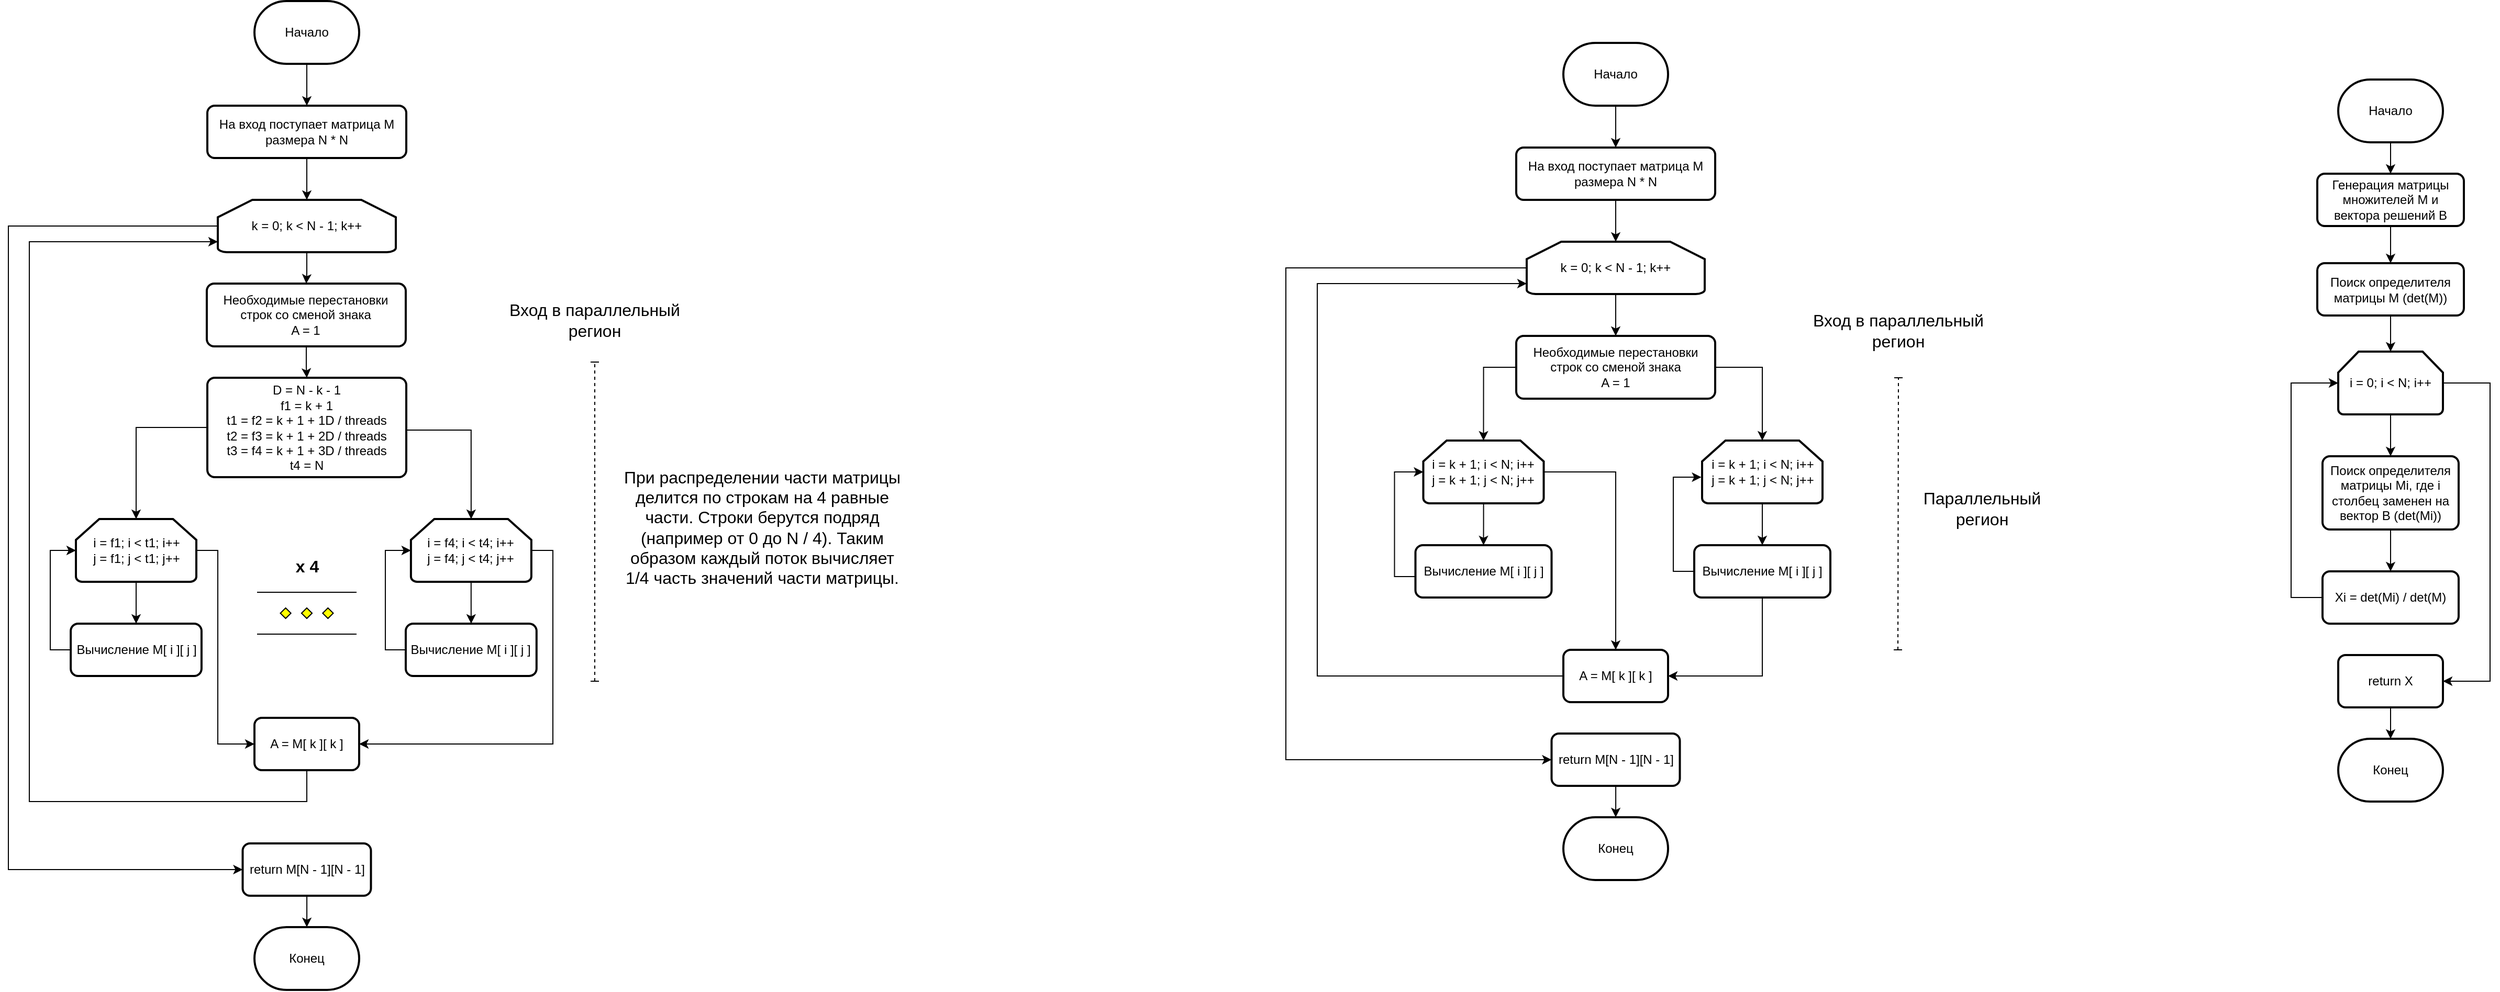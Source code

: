 <mxfile version="22.1.11" type="github" pages="2">
  <diagram name="Страница — 1" id="oyt1punC4fpAUDzVChK5">
    <mxGraphModel dx="3537" dy="940" grid="1" gridSize="10" guides="1" tooltips="1" connect="1" arrows="1" fold="1" page="0" pageScale="1" pageWidth="827" pageHeight="1169" math="0" shadow="0">
      <root>
        <mxCell id="0" />
        <mxCell id="1" parent="0" />
        <mxCell id="VabuEo_jZUHKde7YtSgk-20" style="edgeStyle=orthogonalEdgeStyle;rounded=0;orthogonalLoop=1;jettySize=auto;html=1;entryX=0.5;entryY=0;entryDx=0;entryDy=0;" parent="1" source="ZVkbYp2zaswtVWapne0v-1" target="VabuEo_jZUHKde7YtSgk-7" edge="1">
          <mxGeometry relative="1" as="geometry" />
        </mxCell>
        <mxCell id="ZVkbYp2zaswtVWapne0v-1" value="Начало" style="strokeWidth=2;html=1;shape=mxgraph.flowchart.terminator;whiteSpace=wrap;" parent="1" vertex="1">
          <mxGeometry x="775" y="200" width="100" height="60" as="geometry" />
        </mxCell>
        <mxCell id="iArHU8ds86V-gur1m3t9-7" style="edgeStyle=orthogonalEdgeStyle;rounded=0;orthogonalLoop=1;jettySize=auto;html=1;entryX=0.5;entryY=0;entryDx=0;entryDy=0;" edge="1" parent="1" source="VabuEo_jZUHKde7YtSgk-7" target="iArHU8ds86V-gur1m3t9-6">
          <mxGeometry relative="1" as="geometry" />
        </mxCell>
        <mxCell id="VabuEo_jZUHKde7YtSgk-7" value="Генерация матрицы множителей M и вектора решений B" style="rounded=1;whiteSpace=wrap;html=1;absoluteArcSize=1;arcSize=14;strokeWidth=2;" parent="1" vertex="1">
          <mxGeometry x="755" y="290" width="140" height="50" as="geometry" />
        </mxCell>
        <mxCell id="VabuEo_jZUHKde7YtSgk-17" style="edgeStyle=orthogonalEdgeStyle;rounded=0;orthogonalLoop=1;jettySize=auto;html=1;" parent="1" source="VabuEo_jZUHKde7YtSgk-13" edge="1" target="VabuEo_jZUHKde7YtSgk-18">
          <mxGeometry relative="1" as="geometry">
            <mxPoint x="825" y="690" as="targetPoint" />
            <Array as="points">
              <mxPoint x="920" y="490" />
              <mxPoint x="920" y="775" />
            </Array>
          </mxGeometry>
        </mxCell>
        <mxCell id="iArHU8ds86V-gur1m3t9-2" style="edgeStyle=orthogonalEdgeStyle;rounded=0;orthogonalLoop=1;jettySize=auto;html=1;entryX=0.5;entryY=0;entryDx=0;entryDy=0;" edge="1" parent="1" source="VabuEo_jZUHKde7YtSgk-13" target="VabuEo_jZUHKde7YtSgk-15">
          <mxGeometry relative="1" as="geometry" />
        </mxCell>
        <mxCell id="VabuEo_jZUHKde7YtSgk-13" value="i = 0; i &amp;lt; N; i++" style="strokeWidth=2;html=1;shape=mxgraph.flowchart.loop_limit;whiteSpace=wrap;" parent="1" vertex="1">
          <mxGeometry x="775" y="460" width="100" height="60" as="geometry" />
        </mxCell>
        <mxCell id="iArHU8ds86V-gur1m3t9-4" style="edgeStyle=orthogonalEdgeStyle;rounded=0;orthogonalLoop=1;jettySize=auto;html=1;entryX=0.5;entryY=0;entryDx=0;entryDy=0;" edge="1" parent="1" source="VabuEo_jZUHKde7YtSgk-15" target="iArHU8ds86V-gur1m3t9-3">
          <mxGeometry relative="1" as="geometry" />
        </mxCell>
        <mxCell id="VabuEo_jZUHKde7YtSgk-15" value="Поиск определителя матрицы Mi, где i столбец заменен на вектор B (det(Mi))" style="rounded=1;whiteSpace=wrap;html=1;absoluteArcSize=1;arcSize=14;strokeWidth=2;" parent="1" vertex="1">
          <mxGeometry x="760" y="560" width="130" height="70" as="geometry" />
        </mxCell>
        <mxCell id="VabuEo_jZUHKde7YtSgk-18" value="return X" style="rounded=1;whiteSpace=wrap;html=1;absoluteArcSize=1;arcSize=14;strokeWidth=2;" parent="1" vertex="1">
          <mxGeometry x="775" y="750" width="100" height="50" as="geometry" />
        </mxCell>
        <mxCell id="VabuEo_jZUHKde7YtSgk-21" value="Конец" style="strokeWidth=2;html=1;shape=mxgraph.flowchart.terminator;whiteSpace=wrap;" parent="1" vertex="1">
          <mxGeometry x="775" y="830" width="100" height="60" as="geometry" />
        </mxCell>
        <mxCell id="VabuEo_jZUHKde7YtSgk-22" style="edgeStyle=orthogonalEdgeStyle;rounded=0;orthogonalLoop=1;jettySize=auto;html=1;entryX=0.5;entryY=0;entryDx=0;entryDy=0;entryPerimeter=0;" parent="1" source="VabuEo_jZUHKde7YtSgk-18" target="VabuEo_jZUHKde7YtSgk-21" edge="1">
          <mxGeometry relative="1" as="geometry" />
        </mxCell>
        <mxCell id="VabuEo_jZUHKde7YtSgk-36" style="edgeStyle=orthogonalEdgeStyle;rounded=0;orthogonalLoop=1;jettySize=auto;html=1;entryX=0.5;entryY=0;entryDx=0;entryDy=0;" parent="1" source="VabuEo_jZUHKde7YtSgk-24" target="VabuEo_jZUHKde7YtSgk-35" edge="1">
          <mxGeometry relative="1" as="geometry" />
        </mxCell>
        <mxCell id="VabuEo_jZUHKde7YtSgk-24" value="Начало" style="strokeWidth=2;html=1;shape=mxgraph.flowchart.terminator;whiteSpace=wrap;" parent="1" vertex="1">
          <mxGeometry x="35" y="165" width="100" height="60" as="geometry" />
        </mxCell>
        <mxCell id="iArHU8ds86V-gur1m3t9-19" style="edgeStyle=orthogonalEdgeStyle;rounded=0;orthogonalLoop=1;jettySize=auto;html=1;" edge="1" parent="1" source="VabuEo_jZUHKde7YtSgk-35" target="iArHU8ds86V-gur1m3t9-17">
          <mxGeometry relative="1" as="geometry" />
        </mxCell>
        <mxCell id="VabuEo_jZUHKde7YtSgk-35" value="На вход поступает матрица M размера N * N" style="rounded=1;whiteSpace=wrap;html=1;absoluteArcSize=1;arcSize=14;strokeWidth=2;" parent="1" vertex="1">
          <mxGeometry x="-10" y="265" width="190" height="50" as="geometry" />
        </mxCell>
        <mxCell id="VabuEo_jZUHKde7YtSgk-38" style="edgeStyle=orthogonalEdgeStyle;rounded=0;orthogonalLoop=1;jettySize=auto;html=1;" parent="1" source="VabuEo_jZUHKde7YtSgk-39" edge="1">
          <mxGeometry relative="1" as="geometry">
            <mxPoint x="-41.25" y="645.0" as="targetPoint" />
          </mxGeometry>
        </mxCell>
        <mxCell id="iArHU8ds86V-gur1m3t9-35" style="edgeStyle=orthogonalEdgeStyle;rounded=0;orthogonalLoop=1;jettySize=auto;html=1;entryX=0.5;entryY=0;entryDx=0;entryDy=0;" edge="1" parent="1" source="VabuEo_jZUHKde7YtSgk-39" target="iArHU8ds86V-gur1m3t9-28">
          <mxGeometry relative="1" as="geometry">
            <Array as="points">
              <mxPoint x="85" y="575" />
            </Array>
          </mxGeometry>
        </mxCell>
        <mxCell id="VabuEo_jZUHKde7YtSgk-39" value="i = k + 1; i &amp;lt; N; i++&lt;br&gt;j = k + 1; j &amp;lt; N; j++" style="strokeWidth=2;html=1;shape=mxgraph.flowchart.loop_limit;whiteSpace=wrap;" parent="1" vertex="1">
          <mxGeometry x="-98.75" y="545" width="115" height="60" as="geometry" />
        </mxCell>
        <mxCell id="iArHU8ds86V-gur1m3t9-95" style="edgeStyle=orthogonalEdgeStyle;rounded=0;orthogonalLoop=1;jettySize=auto;html=1;entryX=0.5;entryY=0;entryDx=0;entryDy=0;" edge="1" parent="1" source="VabuEo_jZUHKde7YtSgk-43" target="VabuEo_jZUHKde7YtSgk-44">
          <mxGeometry relative="1" as="geometry" />
        </mxCell>
        <mxCell id="VabuEo_jZUHKde7YtSgk-43" value="i = k + 1; i &amp;lt; N; i++&lt;br&gt;j = k + 1; j &amp;lt; N; j++" style="strokeWidth=2;html=1;shape=mxgraph.flowchart.loop_limit;whiteSpace=wrap;" parent="1" vertex="1">
          <mxGeometry x="167.5" y="545" width="115" height="60" as="geometry" />
        </mxCell>
        <mxCell id="iArHU8ds86V-gur1m3t9-98" style="edgeStyle=orthogonalEdgeStyle;rounded=0;orthogonalLoop=1;jettySize=auto;html=1;entryX=1;entryY=0.5;entryDx=0;entryDy=0;" edge="1" parent="1" source="VabuEo_jZUHKde7YtSgk-44" target="iArHU8ds86V-gur1m3t9-28">
          <mxGeometry relative="1" as="geometry">
            <Array as="points">
              <mxPoint x="225" y="770" />
            </Array>
          </mxGeometry>
        </mxCell>
        <mxCell id="VabuEo_jZUHKde7YtSgk-44" value="Вычисление M[ i ][ j ]" style="rounded=1;whiteSpace=wrap;html=1;absoluteArcSize=1;arcSize=14;strokeWidth=2;" parent="1" vertex="1">
          <mxGeometry x="160" y="645" width="130" height="50" as="geometry" />
        </mxCell>
        <mxCell id="rjdcKRhCKsss8g98Zgu5-1" value="&lt;font style=&quot;font-size: 16px;&quot;&gt;При распределении части матрицы делится по строкам на 4 равные части. Строки берутся подряд (например от 0 до N / 4). Таким образом каждый поток вычисляет 1/4 часть значений части матрицы.&lt;/font&gt;" style="text;html=1;strokeColor=none;fillColor=none;align=center;verticalAlign=middle;whiteSpace=wrap;rounded=0;" parent="1" vertex="1">
          <mxGeometry x="-870" y="545" width="280" height="165.5" as="geometry" />
        </mxCell>
        <mxCell id="iArHU8ds86V-gur1m3t9-3" value="Xi = det(Mi) / det(M)" style="rounded=1;whiteSpace=wrap;html=1;absoluteArcSize=1;arcSize=14;strokeWidth=2;" vertex="1" parent="1">
          <mxGeometry x="760" y="670" width="130" height="50" as="geometry" />
        </mxCell>
        <mxCell id="iArHU8ds86V-gur1m3t9-5" style="edgeStyle=orthogonalEdgeStyle;rounded=0;orthogonalLoop=1;jettySize=auto;html=1;entryX=0;entryY=0.5;entryDx=0;entryDy=0;entryPerimeter=0;" edge="1" parent="1" source="iArHU8ds86V-gur1m3t9-3" target="VabuEo_jZUHKde7YtSgk-13">
          <mxGeometry relative="1" as="geometry">
            <Array as="points">
              <mxPoint x="730" y="695" />
              <mxPoint x="730" y="490" />
            </Array>
          </mxGeometry>
        </mxCell>
        <mxCell id="iArHU8ds86V-gur1m3t9-8" style="edgeStyle=orthogonalEdgeStyle;rounded=0;orthogonalLoop=1;jettySize=auto;html=1;" edge="1" parent="1" source="iArHU8ds86V-gur1m3t9-6" target="VabuEo_jZUHKde7YtSgk-13">
          <mxGeometry relative="1" as="geometry" />
        </mxCell>
        <mxCell id="iArHU8ds86V-gur1m3t9-6" value="Поиск определителя матрицы M (det(M))" style="rounded=1;whiteSpace=wrap;html=1;absoluteArcSize=1;arcSize=14;strokeWidth=2;" vertex="1" parent="1">
          <mxGeometry x="755" y="375.5" width="140" height="50" as="geometry" />
        </mxCell>
        <mxCell id="iArHU8ds86V-gur1m3t9-15" style="edgeStyle=orthogonalEdgeStyle;rounded=0;orthogonalLoop=1;jettySize=auto;html=1;" edge="1" parent="1" source="iArHU8ds86V-gur1m3t9-11" target="VabuEo_jZUHKde7YtSgk-43">
          <mxGeometry relative="1" as="geometry">
            <Array as="points">
              <mxPoint x="225" y="475" />
            </Array>
          </mxGeometry>
        </mxCell>
        <mxCell id="iArHU8ds86V-gur1m3t9-11" value="Необходимые перестановки строк со сменой знака&lt;br&gt;A = 1" style="rounded=1;whiteSpace=wrap;html=1;absoluteArcSize=1;arcSize=14;strokeWidth=2;" vertex="1" parent="1">
          <mxGeometry x="-10" y="445" width="190" height="60" as="geometry" />
        </mxCell>
        <mxCell id="iArHU8ds86V-gur1m3t9-20" style="edgeStyle=orthogonalEdgeStyle;rounded=0;orthogonalLoop=1;jettySize=auto;html=1;entryX=0.5;entryY=0;entryDx=0;entryDy=0;" edge="1" parent="1" source="iArHU8ds86V-gur1m3t9-17" target="iArHU8ds86V-gur1m3t9-11">
          <mxGeometry relative="1" as="geometry" />
        </mxCell>
        <mxCell id="iArHU8ds86V-gur1m3t9-43" style="edgeStyle=orthogonalEdgeStyle;rounded=0;orthogonalLoop=1;jettySize=auto;html=1;entryX=0;entryY=0.5;entryDx=0;entryDy=0;" edge="1" parent="1" source="iArHU8ds86V-gur1m3t9-17" target="iArHU8ds86V-gur1m3t9-38">
          <mxGeometry relative="1" as="geometry">
            <Array as="points">
              <mxPoint x="-230" y="380" />
              <mxPoint x="-230" y="850" />
            </Array>
          </mxGeometry>
        </mxCell>
        <mxCell id="iArHU8ds86V-gur1m3t9-17" value="k = 0; k &amp;lt; N - 1; k++" style="strokeWidth=2;html=1;shape=mxgraph.flowchart.loop_limit;whiteSpace=wrap;" vertex="1" parent="1">
          <mxGeometry y="355" width="170" height="50" as="geometry" />
        </mxCell>
        <mxCell id="iArHU8ds86V-gur1m3t9-26" value="Вычисление M[ i ][ j ]" style="rounded=1;whiteSpace=wrap;html=1;absoluteArcSize=1;arcSize=14;strokeWidth=2;" vertex="1" parent="1">
          <mxGeometry x="-106.25" y="645" width="130" height="50" as="geometry" />
        </mxCell>
        <mxCell id="iArHU8ds86V-gur1m3t9-28" value="A = M[ k ][ k ]" style="rounded=1;whiteSpace=wrap;html=1;absoluteArcSize=1;arcSize=14;strokeWidth=2;" vertex="1" parent="1">
          <mxGeometry x="35" y="745" width="100" height="50" as="geometry" />
        </mxCell>
        <mxCell id="iArHU8ds86V-gur1m3t9-34" style="edgeStyle=orthogonalEdgeStyle;rounded=0;orthogonalLoop=1;jettySize=auto;html=1;entryX=0;entryY=0.5;entryDx=0;entryDy=0;entryPerimeter=0;" edge="1" parent="1" source="iArHU8ds86V-gur1m3t9-26" target="VabuEo_jZUHKde7YtSgk-39">
          <mxGeometry relative="1" as="geometry">
            <Array as="points">
              <mxPoint x="-126.25" y="675" />
              <mxPoint x="-126.25" y="575" />
            </Array>
          </mxGeometry>
        </mxCell>
        <mxCell id="iArHU8ds86V-gur1m3t9-37" style="edgeStyle=orthogonalEdgeStyle;rounded=0;orthogonalLoop=1;jettySize=auto;html=1;" edge="1" parent="1" source="iArHU8ds86V-gur1m3t9-28">
          <mxGeometry relative="1" as="geometry">
            <mxPoint y="395" as="targetPoint" />
            <Array as="points">
              <mxPoint x="-200" y="770" />
              <mxPoint x="-200" y="395" />
            </Array>
          </mxGeometry>
        </mxCell>
        <mxCell id="iArHU8ds86V-gur1m3t9-38" value="return M[N - 1][N - 1]" style="rounded=1;whiteSpace=wrap;html=1;absoluteArcSize=1;arcSize=14;strokeWidth=2;" vertex="1" parent="1">
          <mxGeometry x="23.75" y="825" width="122.5" height="50" as="geometry" />
        </mxCell>
        <mxCell id="iArHU8ds86V-gur1m3t9-39" value="Конец" style="strokeWidth=2;html=1;shape=mxgraph.flowchart.terminator;whiteSpace=wrap;" vertex="1" parent="1">
          <mxGeometry x="35" y="905" width="100" height="60" as="geometry" />
        </mxCell>
        <mxCell id="iArHU8ds86V-gur1m3t9-41" style="edgeStyle=orthogonalEdgeStyle;rounded=0;orthogonalLoop=1;jettySize=auto;html=1;entryX=0.5;entryY=0;entryDx=0;entryDy=0;entryPerimeter=0;" edge="1" parent="1" source="iArHU8ds86V-gur1m3t9-38" target="iArHU8ds86V-gur1m3t9-39">
          <mxGeometry relative="1" as="geometry" />
        </mxCell>
        <mxCell id="iArHU8ds86V-gur1m3t9-44" value="&lt;font style=&quot;font-size: 16px;&quot;&gt;Вход в параллельный регион&lt;/font&gt;" style="text;html=1;strokeColor=none;fillColor=none;align=center;verticalAlign=middle;whiteSpace=wrap;rounded=0;" vertex="1" parent="1">
          <mxGeometry x="270" y="405" width="170" height="70" as="geometry" />
        </mxCell>
        <mxCell id="iArHU8ds86V-gur1m3t9-49" value="" style="endArrow=baseDash;dashed=1;html=1;rounded=0;startArrow=baseDash;startFill=0;endFill=0;" edge="1" parent="1">
          <mxGeometry width="50" height="50" relative="1" as="geometry">
            <mxPoint x="354.5" y="745" as="sourcePoint" />
            <mxPoint x="355" y="485" as="targetPoint" />
          </mxGeometry>
        </mxCell>
        <mxCell id="iArHU8ds86V-gur1m3t9-50" value="&lt;font style=&quot;font-size: 16px;&quot;&gt;Параллельный регион&lt;/font&gt;" style="text;html=1;strokeColor=none;fillColor=none;align=center;verticalAlign=middle;whiteSpace=wrap;rounded=0;" vertex="1" parent="1">
          <mxGeometry x="370" y="575" width="130" height="70" as="geometry" />
        </mxCell>
        <mxCell id="iArHU8ds86V-gur1m3t9-51" style="edgeStyle=orthogonalEdgeStyle;rounded=0;orthogonalLoop=1;jettySize=auto;html=1;entryX=0.5;entryY=0;entryDx=0;entryDy=0;" edge="1" parent="1" source="iArHU8ds86V-gur1m3t9-52" target="iArHU8ds86V-gur1m3t9-54">
          <mxGeometry relative="1" as="geometry" />
        </mxCell>
        <mxCell id="iArHU8ds86V-gur1m3t9-52" value="Начало" style="strokeWidth=2;html=1;shape=mxgraph.flowchart.terminator;whiteSpace=wrap;" vertex="1" parent="1">
          <mxGeometry x="-1215" y="125" width="100" height="60" as="geometry" />
        </mxCell>
        <mxCell id="iArHU8ds86V-gur1m3t9-53" style="edgeStyle=orthogonalEdgeStyle;rounded=0;orthogonalLoop=1;jettySize=auto;html=1;" edge="1" parent="1" source="iArHU8ds86V-gur1m3t9-54" target="iArHU8ds86V-gur1m3t9-67">
          <mxGeometry relative="1" as="geometry" />
        </mxCell>
        <mxCell id="iArHU8ds86V-gur1m3t9-54" value="На вход поступает матрица M размера N * N" style="rounded=1;whiteSpace=wrap;html=1;absoluteArcSize=1;arcSize=14;strokeWidth=2;" vertex="1" parent="1">
          <mxGeometry x="-1260" y="225" width="190" height="50" as="geometry" />
        </mxCell>
        <mxCell id="iArHU8ds86V-gur1m3t9-84" style="edgeStyle=orthogonalEdgeStyle;rounded=0;orthogonalLoop=1;jettySize=auto;html=1;entryX=0;entryY=0.5;entryDx=0;entryDy=0;exitX=1;exitY=0.5;exitDx=0;exitDy=0;exitPerimeter=0;" edge="1" parent="1" source="iArHU8ds86V-gur1m3t9-57" target="iArHU8ds86V-gur1m3t9-70">
          <mxGeometry relative="1" as="geometry">
            <Array as="points">
              <mxPoint x="-1250" y="650" />
              <mxPoint x="-1250" y="835" />
            </Array>
          </mxGeometry>
        </mxCell>
        <mxCell id="iArHU8ds86V-gur1m3t9-90" style="edgeStyle=orthogonalEdgeStyle;rounded=0;orthogonalLoop=1;jettySize=auto;html=1;entryX=0.5;entryY=0;entryDx=0;entryDy=0;" edge="1" parent="1" source="iArHU8ds86V-gur1m3t9-57" target="iArHU8ds86V-gur1m3t9-89">
          <mxGeometry relative="1" as="geometry" />
        </mxCell>
        <mxCell id="iArHU8ds86V-gur1m3t9-57" value="i = f1; i &amp;lt; t1; i++&lt;br&gt;j = f1; j &amp;lt; t1; j++" style="strokeWidth=2;html=1;shape=mxgraph.flowchart.loop_limit;whiteSpace=wrap;" vertex="1" parent="1">
          <mxGeometry x="-1385.5" y="620" width="115" height="60" as="geometry" />
        </mxCell>
        <mxCell id="iArHU8ds86V-gur1m3t9-58" style="edgeStyle=orthogonalEdgeStyle;rounded=0;orthogonalLoop=1;jettySize=auto;html=1;" edge="1" parent="1" source="iArHU8ds86V-gur1m3t9-59">
          <mxGeometry relative="1" as="geometry">
            <mxPoint x="-1008.06" y="720.0" as="targetPoint" />
          </mxGeometry>
        </mxCell>
        <mxCell id="iArHU8ds86V-gur1m3t9-85" style="edgeStyle=orthogonalEdgeStyle;rounded=0;orthogonalLoop=1;jettySize=auto;html=1;entryX=1;entryY=0.5;entryDx=0;entryDy=0;exitX=1;exitY=0.5;exitDx=0;exitDy=0;exitPerimeter=0;" edge="1" parent="1" source="iArHU8ds86V-gur1m3t9-59" target="iArHU8ds86V-gur1m3t9-70">
          <mxGeometry relative="1" as="geometry">
            <Array as="points">
              <mxPoint x="-930" y="650" />
              <mxPoint x="-930" y="835" />
            </Array>
          </mxGeometry>
        </mxCell>
        <mxCell id="iArHU8ds86V-gur1m3t9-59" value="i = f4; i &amp;lt; t4; i++&lt;br&gt;j = f4; j &amp;lt; t4; j++" style="strokeWidth=2;html=1;shape=mxgraph.flowchart.loop_limit;whiteSpace=wrap;" vertex="1" parent="1">
          <mxGeometry x="-1065.56" y="620" width="115" height="60" as="geometry" />
        </mxCell>
        <mxCell id="iArHU8ds86V-gur1m3t9-61" value="Вычисление M[ i ][ j ]" style="rounded=1;whiteSpace=wrap;html=1;absoluteArcSize=1;arcSize=14;strokeWidth=2;" vertex="1" parent="1">
          <mxGeometry x="-1070.51" y="720" width="124.91" height="50" as="geometry" />
        </mxCell>
        <mxCell id="iArHU8ds86V-gur1m3t9-80" style="edgeStyle=orthogonalEdgeStyle;rounded=0;orthogonalLoop=1;jettySize=auto;html=1;" edge="1" parent="1" source="iArHU8ds86V-gur1m3t9-64" target="iArHU8ds86V-gur1m3t9-79">
          <mxGeometry relative="1" as="geometry" />
        </mxCell>
        <mxCell id="iArHU8ds86V-gur1m3t9-64" value="Необходимые перестановки строк со сменой знака&lt;br&gt;A = 1" style="rounded=1;whiteSpace=wrap;html=1;absoluteArcSize=1;arcSize=14;strokeWidth=2;" vertex="1" parent="1">
          <mxGeometry x="-1260.51" y="395" width="190" height="60" as="geometry" />
        </mxCell>
        <mxCell id="iArHU8ds86V-gur1m3t9-65" style="edgeStyle=orthogonalEdgeStyle;rounded=0;orthogonalLoop=1;jettySize=auto;html=1;entryX=0.5;entryY=0;entryDx=0;entryDy=0;" edge="1" parent="1" source="iArHU8ds86V-gur1m3t9-67" target="iArHU8ds86V-gur1m3t9-64">
          <mxGeometry relative="1" as="geometry" />
        </mxCell>
        <mxCell id="iArHU8ds86V-gur1m3t9-66" style="edgeStyle=orthogonalEdgeStyle;rounded=0;orthogonalLoop=1;jettySize=auto;html=1;entryX=0;entryY=0.5;entryDx=0;entryDy=0;" edge="1" parent="1" source="iArHU8ds86V-gur1m3t9-67" target="iArHU8ds86V-gur1m3t9-73">
          <mxGeometry relative="1" as="geometry">
            <Array as="points">
              <mxPoint x="-1450" y="340" />
              <mxPoint x="-1450" y="955" />
            </Array>
          </mxGeometry>
        </mxCell>
        <mxCell id="iArHU8ds86V-gur1m3t9-67" value="k = 0; k &amp;lt; N - 1; k++" style="strokeWidth=2;html=1;shape=mxgraph.flowchart.loop_limit;whiteSpace=wrap;" vertex="1" parent="1">
          <mxGeometry x="-1250" y="315" width="170" height="50" as="geometry" />
        </mxCell>
        <mxCell id="iArHU8ds86V-gur1m3t9-70" value="A = M[ k ][ k ]" style="rounded=1;whiteSpace=wrap;html=1;absoluteArcSize=1;arcSize=14;strokeWidth=2;" vertex="1" parent="1">
          <mxGeometry x="-1215" y="810" width="100" height="50" as="geometry" />
        </mxCell>
        <mxCell id="iArHU8ds86V-gur1m3t9-72" style="edgeStyle=orthogonalEdgeStyle;rounded=0;orthogonalLoop=1;jettySize=auto;html=1;" edge="1" parent="1" source="iArHU8ds86V-gur1m3t9-70">
          <mxGeometry relative="1" as="geometry">
            <mxPoint x="-1250" y="355" as="targetPoint" />
            <Array as="points">
              <mxPoint x="-1165" y="890" />
              <mxPoint x="-1430" y="890" />
              <mxPoint x="-1430" y="355" />
            </Array>
          </mxGeometry>
        </mxCell>
        <mxCell id="iArHU8ds86V-gur1m3t9-73" value="return M[N - 1][N - 1]" style="rounded=1;whiteSpace=wrap;html=1;absoluteArcSize=1;arcSize=14;strokeWidth=2;" vertex="1" parent="1">
          <mxGeometry x="-1226.25" y="930" width="122.5" height="50" as="geometry" />
        </mxCell>
        <mxCell id="iArHU8ds86V-gur1m3t9-74" value="Конец" style="strokeWidth=2;html=1;shape=mxgraph.flowchart.terminator;whiteSpace=wrap;" vertex="1" parent="1">
          <mxGeometry x="-1215" y="1010" width="100" height="60" as="geometry" />
        </mxCell>
        <mxCell id="iArHU8ds86V-gur1m3t9-75" style="edgeStyle=orthogonalEdgeStyle;rounded=0;orthogonalLoop=1;jettySize=auto;html=1;entryX=0.5;entryY=0;entryDx=0;entryDy=0;entryPerimeter=0;" edge="1" parent="1" source="iArHU8ds86V-gur1m3t9-73" target="iArHU8ds86V-gur1m3t9-74">
          <mxGeometry relative="1" as="geometry" />
        </mxCell>
        <mxCell id="iArHU8ds86V-gur1m3t9-76" value="&lt;font style=&quot;font-size: 16px;&quot;&gt;Вход в параллельный регион&lt;/font&gt;" style="text;html=1;strokeColor=none;fillColor=none;align=center;verticalAlign=middle;whiteSpace=wrap;rounded=0;" vertex="1" parent="1">
          <mxGeometry x="-980" y="395" width="180" height="70" as="geometry" />
        </mxCell>
        <mxCell id="iArHU8ds86V-gur1m3t9-77" value="" style="endArrow=baseDash;dashed=1;html=1;rounded=0;startArrow=baseDash;startFill=0;endFill=0;" edge="1" parent="1">
          <mxGeometry width="50" height="50" relative="1" as="geometry">
            <mxPoint x="-890" y="775" as="sourcePoint" />
            <mxPoint x="-890" y="470" as="targetPoint" />
          </mxGeometry>
        </mxCell>
        <mxCell id="iArHU8ds86V-gur1m3t9-81" style="edgeStyle=orthogonalEdgeStyle;rounded=0;orthogonalLoop=1;jettySize=auto;html=1;" edge="1" parent="1" source="iArHU8ds86V-gur1m3t9-79" target="iArHU8ds86V-gur1m3t9-57">
          <mxGeometry relative="1" as="geometry" />
        </mxCell>
        <mxCell id="iArHU8ds86V-gur1m3t9-79" value="D = N - k - 1&lt;br&gt;f1 = k + 1&lt;br&gt;t1 = f2 = k + 1 + 1D / threads&lt;br&gt;t2 = f3 = k + 1 + 2D / threads&lt;br&gt;t3 = f4 = k + 1 + 3D / threads&lt;br&gt;t4 = N" style="rounded=1;whiteSpace=wrap;html=1;absoluteArcSize=1;arcSize=14;strokeWidth=2;" vertex="1" parent="1">
          <mxGeometry x="-1260" y="485" width="190" height="95" as="geometry" />
        </mxCell>
        <mxCell id="iArHU8ds86V-gur1m3t9-86" value="" style="verticalLabelPosition=bottom;verticalAlign=top;html=1;shape=mxgraph.flowchart.parallel_mode;pointerEvents=1" vertex="1" parent="1">
          <mxGeometry x="-1212.5" y="690" width="95" height="40" as="geometry" />
        </mxCell>
        <mxCell id="iArHU8ds86V-gur1m3t9-87" value="&lt;font style=&quot;font-size: 16px;&quot;&gt;&lt;b&gt;x 4&lt;/b&gt;&lt;/font&gt;" style="text;html=1;align=center;verticalAlign=middle;resizable=0;points=[];autosize=1;strokeColor=none;fillColor=none;" vertex="1" parent="1">
          <mxGeometry x="-1190" y="650" width="50" height="30" as="geometry" />
        </mxCell>
        <mxCell id="iArHU8ds86V-gur1m3t9-88" style="edgeStyle=orthogonalEdgeStyle;rounded=0;orthogonalLoop=1;jettySize=auto;html=1;entryX=0;entryY=0.5;entryDx=0;entryDy=0;entryPerimeter=0;" edge="1" parent="1" source="iArHU8ds86V-gur1m3t9-61" target="iArHU8ds86V-gur1m3t9-59">
          <mxGeometry relative="1" as="geometry">
            <Array as="points">
              <mxPoint x="-1090" y="745" />
              <mxPoint x="-1090" y="650" />
            </Array>
          </mxGeometry>
        </mxCell>
        <mxCell id="iArHU8ds86V-gur1m3t9-89" value="Вычисление M[ i ][ j ]" style="rounded=1;whiteSpace=wrap;html=1;absoluteArcSize=1;arcSize=14;strokeWidth=2;" vertex="1" parent="1">
          <mxGeometry x="-1390.45" y="720" width="124.91" height="50" as="geometry" />
        </mxCell>
        <mxCell id="iArHU8ds86V-gur1m3t9-91" style="edgeStyle=orthogonalEdgeStyle;rounded=0;orthogonalLoop=1;jettySize=auto;html=1;entryX=0;entryY=0.5;entryDx=0;entryDy=0;entryPerimeter=0;" edge="1" parent="1" source="iArHU8ds86V-gur1m3t9-89" target="iArHU8ds86V-gur1m3t9-57">
          <mxGeometry relative="1" as="geometry">
            <Array as="points">
              <mxPoint x="-1410" y="745" />
              <mxPoint x="-1410" y="650" />
            </Array>
          </mxGeometry>
        </mxCell>
        <mxCell id="iArHU8ds86V-gur1m3t9-96" style="edgeStyle=orthogonalEdgeStyle;rounded=0;orthogonalLoop=1;jettySize=auto;html=1;entryX=-0.006;entryY=0.584;entryDx=0;entryDy=0;entryPerimeter=0;" edge="1" parent="1" source="VabuEo_jZUHKde7YtSgk-44" target="VabuEo_jZUHKde7YtSgk-43">
          <mxGeometry relative="1" as="geometry">
            <Array as="points">
              <mxPoint x="140" y="670" />
              <mxPoint x="140" y="580" />
            </Array>
          </mxGeometry>
        </mxCell>
        <mxCell id="iArHU8ds86V-gur1m3t9-97" style="edgeStyle=orthogonalEdgeStyle;rounded=0;orthogonalLoop=1;jettySize=auto;html=1;entryX=0.5;entryY=0;entryDx=0;entryDy=0;entryPerimeter=0;" edge="1" parent="1" source="iArHU8ds86V-gur1m3t9-11" target="VabuEo_jZUHKde7YtSgk-39">
          <mxGeometry relative="1" as="geometry">
            <Array as="points">
              <mxPoint x="-41" y="475" />
            </Array>
          </mxGeometry>
        </mxCell>
        <mxCell id="iArHU8ds86V-gur1m3t9-99" style="edgeStyle=orthogonalEdgeStyle;rounded=0;orthogonalLoop=1;jettySize=auto;html=1;entryX=0.5;entryY=0;entryDx=0;entryDy=0;entryPerimeter=0;" edge="1" parent="1" source="iArHU8ds86V-gur1m3t9-79" target="iArHU8ds86V-gur1m3t9-59">
          <mxGeometry relative="1" as="geometry">
            <Array as="points">
              <mxPoint x="-1008" y="535" />
            </Array>
          </mxGeometry>
        </mxCell>
      </root>
    </mxGraphModel>
  </diagram>
  <diagram id="ndfa4LcXgih02gsptpcR" name="Страница — 2">
    <mxGraphModel dx="3906" dy="940" grid="1" gridSize="10" guides="1" tooltips="1" connect="1" arrows="1" fold="1" page="0" pageScale="1" pageWidth="827" pageHeight="1169" math="0" shadow="0">
      <root>
        <mxCell id="0" />
        <mxCell id="1" parent="0" />
        <mxCell id="_0GZvck8HuhKZBXpYdUg-1" style="edgeStyle=orthogonalEdgeStyle;rounded=0;orthogonalLoop=1;jettySize=auto;html=1;entryX=0.5;entryY=0;entryDx=0;entryDy=0;" parent="1" source="_0GZvck8HuhKZBXpYdUg-2" target="_0GZvck8HuhKZBXpYdUg-4" edge="1">
          <mxGeometry relative="1" as="geometry" />
        </mxCell>
        <mxCell id="_0GZvck8HuhKZBXpYdUg-2" value="Начало" style="strokeWidth=2;html=1;shape=mxgraph.flowchart.terminator;whiteSpace=wrap;" parent="1" vertex="1">
          <mxGeometry x="585" y="180" width="100" height="60" as="geometry" />
        </mxCell>
        <mxCell id="_0GZvck8HuhKZBXpYdUg-3" style="edgeStyle=orthogonalEdgeStyle;rounded=0;orthogonalLoop=1;jettySize=auto;html=1;" parent="1" source="_0GZvck8HuhKZBXpYdUg-4" edge="1">
          <mxGeometry relative="1" as="geometry">
            <mxPoint x="635" y="370.0" as="targetPoint" />
          </mxGeometry>
        </mxCell>
        <mxCell id="_0GZvck8HuhKZBXpYdUg-4" value="Vector v1(N), v2(N);" style="rounded=1;whiteSpace=wrap;html=1;absoluteArcSize=1;arcSize=14;strokeWidth=2;" parent="1" vertex="1">
          <mxGeometry x="580" y="280" width="110" height="60" as="geometry" />
        </mxCell>
        <mxCell id="_0GZvck8HuhKZBXpYdUg-5" style="edgeStyle=orthogonalEdgeStyle;rounded=0;orthogonalLoop=1;jettySize=auto;html=1;" parent="1" source="_0GZvck8HuhKZBXpYdUg-7" edge="1">
          <mxGeometry relative="1" as="geometry">
            <mxPoint x="635" y="560.0" as="targetPoint" />
          </mxGeometry>
        </mxCell>
        <mxCell id="_0GZvck8HuhKZBXpYdUg-6" style="edgeStyle=orthogonalEdgeStyle;rounded=0;orthogonalLoop=1;jettySize=auto;html=1;" parent="1" source="_0GZvck8HuhKZBXpYdUg-7" edge="1">
          <mxGeometry relative="1" as="geometry">
            <mxPoint x="635" y="690" as="targetPoint" />
            <Array as="points">
              <mxPoint x="750" y="490" />
              <mxPoint x="750" y="650" />
              <mxPoint x="635" y="650" />
            </Array>
          </mxGeometry>
        </mxCell>
        <mxCell id="_0GZvck8HuhKZBXpYdUg-7" value="j = 0; j &amp;lt; N; j++" style="strokeWidth=2;html=1;shape=mxgraph.flowchart.loop_limit;whiteSpace=wrap;" parent="1" vertex="1">
          <mxGeometry x="585" y="460" width="100" height="60" as="geometry" />
        </mxCell>
        <mxCell id="_0GZvck8HuhKZBXpYdUg-8" value="result += v1[ j ] * v2[ j ];" style="rounded=1;whiteSpace=wrap;html=1;absoluteArcSize=1;arcSize=14;strokeWidth=2;" parent="1" vertex="1">
          <mxGeometry x="550" y="560" width="170" height="70" as="geometry" />
        </mxCell>
        <mxCell id="_0GZvck8HuhKZBXpYdUg-9" style="edgeStyle=orthogonalEdgeStyle;rounded=0;orthogonalLoop=1;jettySize=auto;html=1;entryX=0;entryY=0.5;entryDx=0;entryDy=0;entryPerimeter=0;" parent="1" source="_0GZvck8HuhKZBXpYdUg-8" target="_0GZvck8HuhKZBXpYdUg-7" edge="1">
          <mxGeometry relative="1" as="geometry">
            <Array as="points">
              <mxPoint x="520" y="595" />
              <mxPoint x="520" y="490" />
            </Array>
          </mxGeometry>
        </mxCell>
        <mxCell id="_0GZvck8HuhKZBXpYdUg-10" value="return result" style="rounded=1;whiteSpace=wrap;html=1;absoluteArcSize=1;arcSize=14;strokeWidth=2;" parent="1" vertex="1">
          <mxGeometry x="585" y="690" width="100" height="50" as="geometry" />
        </mxCell>
        <mxCell id="_0GZvck8HuhKZBXpYdUg-11" value="Конец" style="strokeWidth=2;html=1;shape=mxgraph.flowchart.terminator;whiteSpace=wrap;" parent="1" vertex="1">
          <mxGeometry x="585" y="770" width="100" height="60" as="geometry" />
        </mxCell>
        <mxCell id="_0GZvck8HuhKZBXpYdUg-12" style="edgeStyle=orthogonalEdgeStyle;rounded=0;orthogonalLoop=1;jettySize=auto;html=1;entryX=0.5;entryY=0;entryDx=0;entryDy=0;entryPerimeter=0;" parent="1" source="_0GZvck8HuhKZBXpYdUg-10" target="_0GZvck8HuhKZBXpYdUg-11" edge="1">
          <mxGeometry relative="1" as="geometry" />
        </mxCell>
        <mxCell id="_0GZvck8HuhKZBXpYdUg-13" style="edgeStyle=orthogonalEdgeStyle;rounded=0;orthogonalLoop=1;jettySize=auto;html=1;entryX=0.5;entryY=0;entryDx=0;entryDy=0;" parent="1" source="_0GZvck8HuhKZBXpYdUg-14" target="_0GZvck8HuhKZBXpYdUg-28" edge="1">
          <mxGeometry relative="1" as="geometry" />
        </mxCell>
        <mxCell id="_0GZvck8HuhKZBXpYdUg-14" value="Начало" style="strokeWidth=2;html=1;shape=mxgraph.flowchart.terminator;whiteSpace=wrap;" parent="1" vertex="1">
          <mxGeometry x="-55.08" y="180" width="100" height="60" as="geometry" />
        </mxCell>
        <mxCell id="_0GZvck8HuhKZBXpYdUg-23" style="edgeStyle=orthogonalEdgeStyle;rounded=0;orthogonalLoop=1;jettySize=auto;html=1;entryX=0;entryY=0.5;entryDx=0;entryDy=0;entryPerimeter=0;" parent="1" edge="1">
          <mxGeometry relative="1" as="geometry">
            <Array as="points">
              <mxPoint x="-120" y="675" />
              <mxPoint x="-120" y="570" />
            </Array>
            <mxPoint x="-55" y="570" as="targetPoint" />
          </mxGeometry>
        </mxCell>
        <mxCell id="_0GZvck8HuhKZBXpYdUg-24" value="return result" style="rounded=1;whiteSpace=wrap;html=1;absoluteArcSize=1;arcSize=14;strokeWidth=2;" parent="1" vertex="1">
          <mxGeometry x="-55.08" y="740" width="100" height="50" as="geometry" />
        </mxCell>
        <mxCell id="_0GZvck8HuhKZBXpYdUg-25" value="Конец" style="strokeWidth=2;html=1;shape=mxgraph.flowchart.terminator;whiteSpace=wrap;" parent="1" vertex="1">
          <mxGeometry x="-55.08" y="820" width="100" height="60" as="geometry" />
        </mxCell>
        <mxCell id="_0GZvck8HuhKZBXpYdUg-26" style="edgeStyle=orthogonalEdgeStyle;rounded=0;orthogonalLoop=1;jettySize=auto;html=1;entryX=0.5;entryY=0;entryDx=0;entryDy=0;entryPerimeter=0;" parent="1" source="_0GZvck8HuhKZBXpYdUg-24" target="_0GZvck8HuhKZBXpYdUg-25" edge="1">
          <mxGeometry relative="1" as="geometry" />
        </mxCell>
        <mxCell id="_0GZvck8HuhKZBXpYdUg-94" style="edgeStyle=orthogonalEdgeStyle;rounded=0;orthogonalLoop=1;jettySize=auto;html=1;entryX=0.5;entryY=0;entryDx=0;entryDy=0;" parent="1" source="_0GZvck8HuhKZBXpYdUg-28" target="_0GZvck8HuhKZBXpYdUg-91" edge="1">
          <mxGeometry relative="1" as="geometry" />
        </mxCell>
        <mxCell id="_0GZvck8HuhKZBXpYdUg-28" value="omp_set_num_threads(4);" style="rounded=1;whiteSpace=wrap;html=1;absoluteArcSize=1;arcSize=14;strokeWidth=2;" parent="1" vertex="1">
          <mxGeometry x="-80.08" y="280" width="150" height="60" as="geometry" />
        </mxCell>
        <mxCell id="_0GZvck8HuhKZBXpYdUg-39" style="edgeStyle=orthogonalEdgeStyle;rounded=0;orthogonalLoop=1;jettySize=auto;html=1;entryX=0.5;entryY=0;entryDx=0;entryDy=0;" parent="1" source="_0GZvck8HuhKZBXpYdUg-40" target="_0GZvck8HuhKZBXpYdUg-48" edge="1">
          <mxGeometry relative="1" as="geometry" />
        </mxCell>
        <mxCell id="_0GZvck8HuhKZBXpYdUg-40" value="Начало" style="strokeWidth=2;html=1;shape=mxgraph.flowchart.terminator;whiteSpace=wrap;" parent="1" vertex="1">
          <mxGeometry x="-985" y="180" width="100" height="60" as="geometry" />
        </mxCell>
        <mxCell id="_0GZvck8HuhKZBXpYdUg-47" style="edgeStyle=orthogonalEdgeStyle;rounded=0;orthogonalLoop=1;jettySize=auto;html=1;entryX=0.5;entryY=0;entryDx=0;entryDy=0;" parent="1" source="_0GZvck8HuhKZBXpYdUg-48" target="_0GZvck8HuhKZBXpYdUg-62" edge="1">
          <mxGeometry relative="1" as="geometry" />
        </mxCell>
        <mxCell id="_0GZvck8HuhKZBXpYdUg-48" value="threads = 4&lt;br&gt;omp_set_num_threads(threads)" style="rounded=1;whiteSpace=wrap;html=1;absoluteArcSize=1;arcSize=14;strokeWidth=2;" parent="1" vertex="1">
          <mxGeometry x="-1030" y="280" width="190" height="50" as="geometry" />
        </mxCell>
        <mxCell id="_0GZvck8HuhKZBXpYdUg-61" style="edgeStyle=orthogonalEdgeStyle;rounded=0;orthogonalLoop=1;jettySize=auto;html=1;entryX=0.5;entryY=0;entryDx=0;entryDy=0;" parent="1" source="_0GZvck8HuhKZBXpYdUg-62" edge="1">
          <mxGeometry relative="1" as="geometry">
            <mxPoint x="-935" y="450" as="targetPoint" />
          </mxGeometry>
        </mxCell>
        <mxCell id="_0GZvck8HuhKZBXpYdUg-62" value="Vector v1(N), v2(N);" style="rounded=1;whiteSpace=wrap;html=1;absoluteArcSize=1;arcSize=14;strokeWidth=2;" parent="1" vertex="1">
          <mxGeometry x="-990" y="360" width="110" height="60" as="geometry" />
        </mxCell>
        <mxCell id="_0GZvck8HuhKZBXpYdUg-63" value="&lt;font style=&quot;font-size: 16px;&quot;&gt;Распределение проводится между 4-мя потоками. Каждый поток считает скалярное произведение для одной четвертой части значений вескторов, идущих подряд, то есть от 0 до N/4 и т.д. В конце результаты суммируются.&lt;/font&gt;" style="text;html=1;strokeColor=none;fillColor=none;align=center;verticalAlign=middle;whiteSpace=wrap;rounded=0;" parent="1" vertex="1">
          <mxGeometry x="-839.97" y="347.5" width="334" height="125" as="geometry" />
        </mxCell>
        <mxCell id="_0GZvck8HuhKZBXpYdUg-64" style="edgeStyle=orthogonalEdgeStyle;rounded=0;orthogonalLoop=1;jettySize=auto;html=1;" parent="1" source="_0GZvck8HuhKZBXpYdUg-65" edge="1">
          <mxGeometry relative="1" as="geometry">
            <mxPoint x="635" y="460.0" as="targetPoint" />
          </mxGeometry>
        </mxCell>
        <mxCell id="_0GZvck8HuhKZBXpYdUg-65" value="result = 0.0;" style="rounded=1;whiteSpace=wrap;html=1;absoluteArcSize=1;arcSize=14;strokeWidth=2;" parent="1" vertex="1">
          <mxGeometry x="580" y="370" width="110" height="60" as="geometry" />
        </mxCell>
        <mxCell id="_0GZvck8HuhKZBXpYdUg-66" style="edgeStyle=orthogonalEdgeStyle;rounded=0;orthogonalLoop=1;jettySize=auto;html=1;entryX=0.5;entryY=0;entryDx=0;entryDy=0;" parent="1" source="_0GZvck8HuhKZBXpYdUg-67" target="_0GZvck8HuhKZBXpYdUg-69" edge="1">
          <mxGeometry relative="1" as="geometry" />
        </mxCell>
        <mxCell id="_0GZvck8HuhKZBXpYdUg-67" value="Начало" style="strokeWidth=2;html=1;shape=mxgraph.flowchart.terminator;whiteSpace=wrap;" parent="1" vertex="1">
          <mxGeometry x="585" y="1000" width="100" height="60" as="geometry" />
        </mxCell>
        <mxCell id="_0GZvck8HuhKZBXpYdUg-68" style="edgeStyle=orthogonalEdgeStyle;rounded=0;orthogonalLoop=1;jettySize=auto;html=1;" parent="1" source="_0GZvck8HuhKZBXpYdUg-69" edge="1">
          <mxGeometry relative="1" as="geometry">
            <mxPoint x="635" y="1190.0" as="targetPoint" />
          </mxGeometry>
        </mxCell>
        <mxCell id="_0GZvck8HuhKZBXpYdUg-69" value="Matrix m(N);" style="rounded=1;whiteSpace=wrap;html=1;absoluteArcSize=1;arcSize=14;strokeWidth=2;" parent="1" vertex="1">
          <mxGeometry x="580" y="1100" width="110" height="60" as="geometry" />
        </mxCell>
        <mxCell id="_0GZvck8HuhKZBXpYdUg-70" style="edgeStyle=orthogonalEdgeStyle;rounded=0;orthogonalLoop=1;jettySize=auto;html=1;" parent="1" source="_0GZvck8HuhKZBXpYdUg-72" edge="1">
          <mxGeometry relative="1" as="geometry">
            <mxPoint x="635" y="1380.0" as="targetPoint" />
          </mxGeometry>
        </mxCell>
        <mxCell id="_0GZvck8HuhKZBXpYdUg-71" style="edgeStyle=orthogonalEdgeStyle;rounded=0;orthogonalLoop=1;jettySize=auto;html=1;" parent="1" source="_0GZvck8HuhKZBXpYdUg-72" edge="1">
          <mxGeometry relative="1" as="geometry">
            <mxPoint x="635" y="1510" as="targetPoint" />
            <Array as="points">
              <mxPoint x="770" y="1310" />
              <mxPoint x="770" y="1470" />
              <mxPoint x="635" y="1470" />
            </Array>
          </mxGeometry>
        </mxCell>
        <mxCell id="_0GZvck8HuhKZBXpYdUg-72" value="i = 0; i &amp;lt; N; i++&lt;br&gt;k = 0; k &amp;lt; N; k++" style="strokeWidth=2;html=1;shape=mxgraph.flowchart.loop_limit;whiteSpace=wrap;" parent="1" vertex="1">
          <mxGeometry x="585" y="1280" width="100" height="60" as="geometry" />
        </mxCell>
        <mxCell id="_0GZvck8HuhKZBXpYdUg-75" value="return result" style="rounded=1;whiteSpace=wrap;html=1;absoluteArcSize=1;arcSize=14;strokeWidth=2;" parent="1" vertex="1">
          <mxGeometry x="585" y="1510" width="100" height="50" as="geometry" />
        </mxCell>
        <mxCell id="_0GZvck8HuhKZBXpYdUg-76" value="Конец" style="strokeWidth=2;html=1;shape=mxgraph.flowchart.terminator;whiteSpace=wrap;" parent="1" vertex="1">
          <mxGeometry x="585" y="1590" width="100" height="60" as="geometry" />
        </mxCell>
        <mxCell id="_0GZvck8HuhKZBXpYdUg-77" style="edgeStyle=orthogonalEdgeStyle;rounded=0;orthogonalLoop=1;jettySize=auto;html=1;entryX=0.5;entryY=0;entryDx=0;entryDy=0;entryPerimeter=0;" parent="1" source="_0GZvck8HuhKZBXpYdUg-75" target="_0GZvck8HuhKZBXpYdUg-76" edge="1">
          <mxGeometry relative="1" as="geometry" />
        </mxCell>
        <mxCell id="_0GZvck8HuhKZBXpYdUg-78" style="edgeStyle=orthogonalEdgeStyle;rounded=0;orthogonalLoop=1;jettySize=auto;html=1;" parent="1" source="_0GZvck8HuhKZBXpYdUg-79" edge="1">
          <mxGeometry relative="1" as="geometry">
            <mxPoint x="635" y="1280.0" as="targetPoint" />
          </mxGeometry>
        </mxCell>
        <mxCell id="_0GZvck8HuhKZBXpYdUg-79" value="result = MIN;" style="rounded=1;whiteSpace=wrap;html=1;absoluteArcSize=1;arcSize=14;strokeWidth=2;" parent="1" vertex="1">
          <mxGeometry x="580" y="1190" width="110" height="60" as="geometry" />
        </mxCell>
        <mxCell id="_0GZvck8HuhKZBXpYdUg-84" style="edgeStyle=orthogonalEdgeStyle;rounded=0;orthogonalLoop=1;jettySize=auto;html=1;entryX=0.5;entryY=1;entryDx=0;entryDy=0;" parent="1" source="_0GZvck8HuhKZBXpYdUg-80" target="_0GZvck8HuhKZBXpYdUg-83" edge="1">
          <mxGeometry relative="1" as="geometry">
            <Array as="points">
              <mxPoint x="490" y="1415" />
            </Array>
          </mxGeometry>
        </mxCell>
        <mxCell id="_0GZvck8HuhKZBXpYdUg-80" value="m[ i ][ j ] &amp;gt; result" style="strokeWidth=2;html=1;shape=mxgraph.flowchart.decision;whiteSpace=wrap;" parent="1" vertex="1">
          <mxGeometry x="575" y="1380" width="120" height="70" as="geometry" />
        </mxCell>
        <mxCell id="_0GZvck8HuhKZBXpYdUg-81" style="edgeStyle=orthogonalEdgeStyle;rounded=0;orthogonalLoop=1;jettySize=auto;html=1;entryX=1.002;entryY=0.678;entryDx=0;entryDy=0;entryPerimeter=0;" parent="1" source="_0GZvck8HuhKZBXpYdUg-80" target="_0GZvck8HuhKZBXpYdUg-72" edge="1">
          <mxGeometry relative="1" as="geometry">
            <Array as="points">
              <mxPoint x="750" y="1415" />
              <mxPoint x="750" y="1321" />
            </Array>
          </mxGeometry>
        </mxCell>
        <mxCell id="_0GZvck8HuhKZBXpYdUg-82" value="False" style="text;html=1;align=center;verticalAlign=middle;resizable=0;points=[];autosize=1;strokeColor=none;fillColor=none;" parent="1" vertex="1">
          <mxGeometry x="690" y="1380" width="50" height="30" as="geometry" />
        </mxCell>
        <mxCell id="_0GZvck8HuhKZBXpYdUg-83" value="result = m[ i ][ j ]" style="rounded=1;whiteSpace=wrap;html=1;absoluteArcSize=1;arcSize=14;strokeWidth=2;" parent="1" vertex="1">
          <mxGeometry x="440" y="1285" width="100" height="50" as="geometry" />
        </mxCell>
        <mxCell id="_0GZvck8HuhKZBXpYdUg-86" value="True" style="text;html=1;align=center;verticalAlign=middle;resizable=0;points=[];autosize=1;strokeColor=none;fillColor=none;" parent="1" vertex="1">
          <mxGeometry x="530" y="1380" width="50" height="30" as="geometry" />
        </mxCell>
        <mxCell id="_0GZvck8HuhKZBXpYdUg-87" style="edgeStyle=orthogonalEdgeStyle;rounded=0;orthogonalLoop=1;jettySize=auto;html=1;entryX=0;entryY=0.5;entryDx=0;entryDy=0;entryPerimeter=0;" parent="1" source="_0GZvck8HuhKZBXpYdUg-83" target="_0GZvck8HuhKZBXpYdUg-72" edge="1">
          <mxGeometry relative="1" as="geometry" />
        </mxCell>
        <mxCell id="_0GZvck8HuhKZBXpYdUg-88" value="" style="verticalLabelPosition=bottom;verticalAlign=top;html=1;shape=mxgraph.flowchart.parallel_mode;pointerEvents=1" parent="1" vertex="1">
          <mxGeometry x="-52.58" y="640" width="95" height="40" as="geometry" />
        </mxCell>
        <mxCell id="_0GZvck8HuhKZBXpYdUg-89" value="&lt;font style=&quot;font-size: 16px;&quot;&gt;&lt;b&gt;x 4&lt;/b&gt;&lt;/font&gt;" style="text;html=1;align=center;verticalAlign=middle;resizable=0;points=[];autosize=1;strokeColor=none;fillColor=none;" parent="1" vertex="1">
          <mxGeometry x="-30.08" y="600" width="50" height="30" as="geometry" />
        </mxCell>
        <mxCell id="_0GZvck8HuhKZBXpYdUg-90" style="edgeStyle=orthogonalEdgeStyle;rounded=0;orthogonalLoop=1;jettySize=auto;html=1;" parent="1" source="_0GZvck8HuhKZBXpYdUg-91" edge="1">
          <mxGeometry relative="1" as="geometry">
            <mxPoint x="-5.08" y="470.0" as="targetPoint" />
          </mxGeometry>
        </mxCell>
        <mxCell id="_0GZvck8HuhKZBXpYdUg-91" value="Vector v1(N), v2(N);" style="rounded=1;whiteSpace=wrap;html=1;absoluteArcSize=1;arcSize=14;strokeWidth=2;" parent="1" vertex="1">
          <mxGeometry x="-60.08" y="380" width="110" height="60" as="geometry" />
        </mxCell>
        <mxCell id="_0GZvck8HuhKZBXpYdUg-107" style="edgeStyle=orthogonalEdgeStyle;rounded=0;orthogonalLoop=1;jettySize=auto;html=1;" parent="1" source="_0GZvck8HuhKZBXpYdUg-92" target="_0GZvck8HuhKZBXpYdUg-102" edge="1">
          <mxGeometry relative="1" as="geometry" />
        </mxCell>
        <mxCell id="_0GZvck8HuhKZBXpYdUg-92" value="result = 0.0;" style="rounded=1;whiteSpace=wrap;html=1;absoluteArcSize=1;arcSize=14;strokeWidth=2;" parent="1" vertex="1">
          <mxGeometry x="-60.08" y="470" width="110" height="60" as="geometry" />
        </mxCell>
        <mxCell id="_0GZvck8HuhKZBXpYdUg-95" style="edgeStyle=orthogonalEdgeStyle;rounded=0;orthogonalLoop=1;jettySize=auto;html=1;" parent="1" source="_0GZvck8HuhKZBXpYdUg-96" edge="1">
          <mxGeometry relative="1" as="geometry">
            <mxPoint x="-205.08" y="660.0" as="targetPoint" />
          </mxGeometry>
        </mxCell>
        <mxCell id="_0GZvck8HuhKZBXpYdUg-100" style="edgeStyle=orthogonalEdgeStyle;rounded=0;orthogonalLoop=1;jettySize=auto;html=1;entryX=0;entryY=0.5;entryDx=0;entryDy=0;" parent="1" source="_0GZvck8HuhKZBXpYdUg-96" target="_0GZvck8HuhKZBXpYdUg-24" edge="1">
          <mxGeometry relative="1" as="geometry" />
        </mxCell>
        <mxCell id="_0GZvck8HuhKZBXpYdUg-96" value="j = 0; j &amp;lt; N; j++" style="strokeWidth=2;html=1;shape=mxgraph.flowchart.loop_limit;whiteSpace=wrap;" parent="1" vertex="1">
          <mxGeometry x="-255.08" y="560" width="100" height="60" as="geometry" />
        </mxCell>
        <mxCell id="_0GZvck8HuhKZBXpYdUg-97" value="result += v1[ j ] * v2[ j ];" style="rounded=1;whiteSpace=wrap;html=1;absoluteArcSize=1;arcSize=14;strokeWidth=2;" parent="1" vertex="1">
          <mxGeometry x="-280.08" y="660" width="150" height="50" as="geometry" />
        </mxCell>
        <mxCell id="_0GZvck8HuhKZBXpYdUg-99" style="edgeStyle=orthogonalEdgeStyle;rounded=0;orthogonalLoop=1;jettySize=auto;html=1;entryX=0;entryY=0.5;entryDx=0;entryDy=0;entryPerimeter=0;" parent="1" source="_0GZvck8HuhKZBXpYdUg-97" target="_0GZvck8HuhKZBXpYdUg-96" edge="1">
          <mxGeometry relative="1" as="geometry">
            <Array as="points">
              <mxPoint x="-300.08" y="685" />
              <mxPoint x="-300.08" y="590" />
            </Array>
          </mxGeometry>
        </mxCell>
        <mxCell id="_0GZvck8HuhKZBXpYdUg-101" style="edgeStyle=orthogonalEdgeStyle;rounded=0;orthogonalLoop=1;jettySize=auto;html=1;" parent="1" source="_0GZvck8HuhKZBXpYdUg-102" edge="1">
          <mxGeometry relative="1" as="geometry">
            <mxPoint x="194.92" y="660.0" as="targetPoint" />
          </mxGeometry>
        </mxCell>
        <mxCell id="_0GZvck8HuhKZBXpYdUg-106" style="edgeStyle=orthogonalEdgeStyle;rounded=0;orthogonalLoop=1;jettySize=auto;html=1;entryX=1;entryY=0.5;entryDx=0;entryDy=0;" parent="1" source="_0GZvck8HuhKZBXpYdUg-102" target="_0GZvck8HuhKZBXpYdUg-24" edge="1">
          <mxGeometry relative="1" as="geometry" />
        </mxCell>
        <mxCell id="_0GZvck8HuhKZBXpYdUg-102" value="j = 0; j &amp;lt; N; j++" style="strokeWidth=2;html=1;shape=mxgraph.flowchart.loop_limit;whiteSpace=wrap;" parent="1" vertex="1">
          <mxGeometry x="144.92" y="560" width="100" height="60" as="geometry" />
        </mxCell>
        <mxCell id="_0GZvck8HuhKZBXpYdUg-103" value="result += v1[ j ] * v2[ j ];" style="rounded=1;whiteSpace=wrap;html=1;absoluteArcSize=1;arcSize=14;strokeWidth=2;" parent="1" vertex="1">
          <mxGeometry x="119.92" y="660" width="150" height="50" as="geometry" />
        </mxCell>
        <mxCell id="_0GZvck8HuhKZBXpYdUg-105" style="edgeStyle=orthogonalEdgeStyle;rounded=0;orthogonalLoop=1;jettySize=auto;html=1;entryX=1;entryY=0.5;entryDx=0;entryDy=0;entryPerimeter=0;" parent="1" source="_0GZvck8HuhKZBXpYdUg-103" target="_0GZvck8HuhKZBXpYdUg-102" edge="1">
          <mxGeometry relative="1" as="geometry">
            <Array as="points">
              <mxPoint x="289.92" y="685" />
              <mxPoint x="289.92" y="590" />
            </Array>
          </mxGeometry>
        </mxCell>
        <mxCell id="_0GZvck8HuhKZBXpYdUg-108" style="edgeStyle=orthogonalEdgeStyle;rounded=0;orthogonalLoop=1;jettySize=auto;html=1;entryX=0.5;entryY=0;entryDx=0;entryDy=0;entryPerimeter=0;" parent="1" source="_0GZvck8HuhKZBXpYdUg-92" target="_0GZvck8HuhKZBXpYdUg-96" edge="1">
          <mxGeometry relative="1" as="geometry" />
        </mxCell>
        <mxCell id="_0GZvck8HuhKZBXpYdUg-109" style="edgeStyle=orthogonalEdgeStyle;rounded=0;orthogonalLoop=1;jettySize=auto;html=1;entryX=0.5;entryY=0;entryDx=0;entryDy=0;" parent="1" source="_0GZvck8HuhKZBXpYdUg-110" target="_0GZvck8HuhKZBXpYdUg-115" edge="1">
          <mxGeometry relative="1" as="geometry" />
        </mxCell>
        <mxCell id="_0GZvck8HuhKZBXpYdUg-110" value="Начало" style="strokeWidth=2;html=1;shape=mxgraph.flowchart.terminator;whiteSpace=wrap;" parent="1" vertex="1">
          <mxGeometry x="-55" y="1000" width="100" height="60" as="geometry" />
        </mxCell>
        <mxCell id="_0GZvck8HuhKZBXpYdUg-111" value="return result" style="rounded=1;whiteSpace=wrap;html=1;absoluteArcSize=1;arcSize=14;strokeWidth=2;" parent="1" vertex="1">
          <mxGeometry x="-55" y="1560" width="100" height="50" as="geometry" />
        </mxCell>
        <mxCell id="_0GZvck8HuhKZBXpYdUg-112" value="Конец" style="strokeWidth=2;html=1;shape=mxgraph.flowchart.terminator;whiteSpace=wrap;" parent="1" vertex="1">
          <mxGeometry x="-55" y="1640" width="100" height="60" as="geometry" />
        </mxCell>
        <mxCell id="_0GZvck8HuhKZBXpYdUg-113" style="edgeStyle=orthogonalEdgeStyle;rounded=0;orthogonalLoop=1;jettySize=auto;html=1;entryX=0.5;entryY=0;entryDx=0;entryDy=0;entryPerimeter=0;" parent="1" source="_0GZvck8HuhKZBXpYdUg-111" target="_0GZvck8HuhKZBXpYdUg-112" edge="1">
          <mxGeometry relative="1" as="geometry" />
        </mxCell>
        <mxCell id="_0GZvck8HuhKZBXpYdUg-114" style="edgeStyle=orthogonalEdgeStyle;rounded=0;orthogonalLoop=1;jettySize=auto;html=1;entryX=0.5;entryY=0;entryDx=0;entryDy=0;" parent="1" source="_0GZvck8HuhKZBXpYdUg-115" target="_0GZvck8HuhKZBXpYdUg-119" edge="1">
          <mxGeometry relative="1" as="geometry" />
        </mxCell>
        <mxCell id="_0GZvck8HuhKZBXpYdUg-115" value="omp_set_num_threads(4);" style="rounded=1;whiteSpace=wrap;html=1;absoluteArcSize=1;arcSize=14;strokeWidth=2;" parent="1" vertex="1">
          <mxGeometry x="-80" y="1100" width="150" height="60" as="geometry" />
        </mxCell>
        <mxCell id="_0GZvck8HuhKZBXpYdUg-116" value="" style="verticalLabelPosition=bottom;verticalAlign=top;html=1;shape=mxgraph.flowchart.parallel_mode;pointerEvents=1" parent="1" vertex="1">
          <mxGeometry x="-52.5" y="1460" width="95" height="40" as="geometry" />
        </mxCell>
        <mxCell id="_0GZvck8HuhKZBXpYdUg-117" value="&lt;font style=&quot;font-size: 16px;&quot;&gt;&lt;b&gt;x 4&lt;/b&gt;&lt;/font&gt;" style="text;html=1;align=center;verticalAlign=middle;resizable=0;points=[];autosize=1;strokeColor=none;fillColor=none;" parent="1" vertex="1">
          <mxGeometry x="-30" y="1420" width="50" height="30" as="geometry" />
        </mxCell>
        <mxCell id="_0GZvck8HuhKZBXpYdUg-118" style="edgeStyle=orthogonalEdgeStyle;rounded=0;orthogonalLoop=1;jettySize=auto;html=1;" parent="1" source="_0GZvck8HuhKZBXpYdUg-119" edge="1">
          <mxGeometry relative="1" as="geometry">
            <mxPoint x="-5" y="1290.0" as="targetPoint" />
          </mxGeometry>
        </mxCell>
        <mxCell id="_0GZvck8HuhKZBXpYdUg-119" value="Matrix m(N);" style="rounded=1;whiteSpace=wrap;html=1;absoluteArcSize=1;arcSize=14;strokeWidth=2;" parent="1" vertex="1">
          <mxGeometry x="-60" y="1200" width="110" height="60" as="geometry" />
        </mxCell>
        <mxCell id="_0GZvck8HuhKZBXpYdUg-120" style="edgeStyle=orthogonalEdgeStyle;rounded=0;orthogonalLoop=1;jettySize=auto;html=1;" parent="1" source="_0GZvck8HuhKZBXpYdUg-121" target="_0GZvck8HuhKZBXpYdUg-129" edge="1">
          <mxGeometry relative="1" as="geometry" />
        </mxCell>
        <mxCell id="_0GZvck8HuhKZBXpYdUg-121" value="result = 0.0;" style="rounded=1;whiteSpace=wrap;html=1;absoluteArcSize=1;arcSize=14;strokeWidth=2;" parent="1" vertex="1">
          <mxGeometry x="-60" y="1290" width="110" height="60" as="geometry" />
        </mxCell>
        <mxCell id="_0GZvck8HuhKZBXpYdUg-122" style="edgeStyle=orthogonalEdgeStyle;rounded=0;orthogonalLoop=1;jettySize=auto;html=1;" parent="1" source="_0GZvck8HuhKZBXpYdUg-124" edge="1">
          <mxGeometry relative="1" as="geometry">
            <mxPoint x="-205" y="1480.0" as="targetPoint" />
          </mxGeometry>
        </mxCell>
        <mxCell id="_0GZvck8HuhKZBXpYdUg-123" style="edgeStyle=orthogonalEdgeStyle;rounded=0;orthogonalLoop=1;jettySize=auto;html=1;entryX=0;entryY=0.5;entryDx=0;entryDy=0;" parent="1" source="_0GZvck8HuhKZBXpYdUg-124" target="_0GZvck8HuhKZBXpYdUg-111" edge="1">
          <mxGeometry relative="1" as="geometry">
            <Array as="points">
              <mxPoint x="-90" y="1410" />
              <mxPoint x="-90" y="1585" />
            </Array>
          </mxGeometry>
        </mxCell>
        <mxCell id="_0GZvck8HuhKZBXpYdUg-124" value="i = 0; i &amp;lt; N; i++&lt;br style=&quot;border-color: var(--border-color);&quot;&gt;k = 0; k &amp;lt; N; k++" style="strokeWidth=2;html=1;shape=mxgraph.flowchart.loop_limit;whiteSpace=wrap;" parent="1" vertex="1">
          <mxGeometry x="-255" y="1380" width="100" height="60" as="geometry" />
        </mxCell>
        <mxCell id="_0GZvck8HuhKZBXpYdUg-125" value="if (m[ i ][ j ] &amp;gt; result) result = m[ i ][ j ];" style="rounded=1;whiteSpace=wrap;html=1;absoluteArcSize=1;arcSize=14;strokeWidth=2;" parent="1" vertex="1">
          <mxGeometry x="-310.08" y="1480" width="210" height="50" as="geometry" />
        </mxCell>
        <mxCell id="_0GZvck8HuhKZBXpYdUg-127" style="edgeStyle=orthogonalEdgeStyle;rounded=0;orthogonalLoop=1;jettySize=auto;html=1;" parent="1" source="_0GZvck8HuhKZBXpYdUg-129" edge="1">
          <mxGeometry relative="1" as="geometry">
            <mxPoint x="195" y="1480.0" as="targetPoint" />
          </mxGeometry>
        </mxCell>
        <mxCell id="_0GZvck8HuhKZBXpYdUg-128" style="edgeStyle=orthogonalEdgeStyle;rounded=0;orthogonalLoop=1;jettySize=auto;html=1;entryX=1;entryY=0.5;entryDx=0;entryDy=0;" parent="1" source="_0GZvck8HuhKZBXpYdUg-129" target="_0GZvck8HuhKZBXpYdUg-111" edge="1">
          <mxGeometry relative="1" as="geometry">
            <Array as="points">
              <mxPoint x="80" y="1410" />
              <mxPoint x="80" y="1585" />
            </Array>
          </mxGeometry>
        </mxCell>
        <mxCell id="_0GZvck8HuhKZBXpYdUg-129" value="i = 0; i &amp;lt; N; i++&lt;br style=&quot;border-color: var(--border-color);&quot;&gt;k = 0; k &amp;lt; N; k++" style="strokeWidth=2;html=1;shape=mxgraph.flowchart.loop_limit;whiteSpace=wrap;" parent="1" vertex="1">
          <mxGeometry x="145" y="1380" width="100" height="60" as="geometry" />
        </mxCell>
        <mxCell id="_0GZvck8HuhKZBXpYdUg-130" value="if (m[ i ][ j ] &amp;gt; result) result = m[ i ][ j ];" style="rounded=1;whiteSpace=wrap;html=1;absoluteArcSize=1;arcSize=14;strokeWidth=2;" parent="1" vertex="1">
          <mxGeometry x="92.42" y="1480" width="205" height="50" as="geometry" />
        </mxCell>
        <mxCell id="_0GZvck8HuhKZBXpYdUg-132" style="edgeStyle=orthogonalEdgeStyle;rounded=0;orthogonalLoop=1;jettySize=auto;html=1;entryX=0.5;entryY=0;entryDx=0;entryDy=0;entryPerimeter=0;" parent="1" source="_0GZvck8HuhKZBXpYdUg-121" target="_0GZvck8HuhKZBXpYdUg-124" edge="1">
          <mxGeometry relative="1" as="geometry" />
        </mxCell>
        <mxCell id="_0GZvck8HuhKZBXpYdUg-154" style="edgeStyle=orthogonalEdgeStyle;rounded=0;orthogonalLoop=1;jettySize=auto;html=1;" parent="1" source="_0GZvck8HuhKZBXpYdUg-133" target="_0GZvck8HuhKZBXpYdUg-150" edge="1">
          <mxGeometry relative="1" as="geometry" />
        </mxCell>
        <mxCell id="_0GZvck8HuhKZBXpYdUg-155" style="edgeStyle=orthogonalEdgeStyle;rounded=0;orthogonalLoop=1;jettySize=auto;html=1;" parent="1" source="_0GZvck8HuhKZBXpYdUg-133" edge="1">
          <mxGeometry relative="1" as="geometry">
            <mxPoint x="-734.882" y="530" as="targetPoint" />
          </mxGeometry>
        </mxCell>
        <mxCell id="_0GZvck8HuhKZBXpYdUg-133" value="result = 0.0;" style="rounded=1;whiteSpace=wrap;html=1;absoluteArcSize=1;arcSize=14;strokeWidth=2;" parent="1" vertex="1">
          <mxGeometry x="-990" y="450" width="110" height="60" as="geometry" />
        </mxCell>
        <mxCell id="_0GZvck8HuhKZBXpYdUg-135" value="return result" style="rounded=1;whiteSpace=wrap;html=1;absoluteArcSize=1;arcSize=14;strokeWidth=2;" parent="1" vertex="1">
          <mxGeometry x="-984.94" y="810" width="100" height="50" as="geometry" />
        </mxCell>
        <mxCell id="_0GZvck8HuhKZBXpYdUg-136" value="Конец" style="strokeWidth=2;html=1;shape=mxgraph.flowchart.terminator;whiteSpace=wrap;" parent="1" vertex="1">
          <mxGeometry x="-984.94" y="890" width="100" height="60" as="geometry" />
        </mxCell>
        <mxCell id="_0GZvck8HuhKZBXpYdUg-137" style="edgeStyle=orthogonalEdgeStyle;rounded=0;orthogonalLoop=1;jettySize=auto;html=1;entryX=0.5;entryY=0;entryDx=0;entryDy=0;entryPerimeter=0;" parent="1" source="_0GZvck8HuhKZBXpYdUg-135" target="_0GZvck8HuhKZBXpYdUg-136" edge="1">
          <mxGeometry relative="1" as="geometry" />
        </mxCell>
        <mxCell id="_0GZvck8HuhKZBXpYdUg-138" value="" style="verticalLabelPosition=bottom;verticalAlign=top;html=1;shape=mxgraph.flowchart.parallel_mode;pointerEvents=1" parent="1" vertex="1">
          <mxGeometry x="-982.5" y="610" width="95" height="40" as="geometry" />
        </mxCell>
        <mxCell id="_0GZvck8HuhKZBXpYdUg-139" value="&lt;font style=&quot;font-size: 16px;&quot;&gt;&lt;b&gt;x 4&lt;/b&gt;&lt;/font&gt;" style="text;html=1;align=center;verticalAlign=middle;resizable=0;points=[];autosize=1;strokeColor=none;fillColor=none;" parent="1" vertex="1">
          <mxGeometry x="-960.0" y="570" width="50" height="30" as="geometry" />
        </mxCell>
        <mxCell id="_0GZvck8HuhKZBXpYdUg-162" style="edgeStyle=orthogonalEdgeStyle;rounded=0;orthogonalLoop=1;jettySize=auto;html=1;entryX=0.5;entryY=0;entryDx=0;entryDy=0;" parent="1" source="_0GZvck8HuhKZBXpYdUg-142" target="_0GZvck8HuhKZBXpYdUg-143" edge="1">
          <mxGeometry relative="1" as="geometry" />
        </mxCell>
        <mxCell id="_0GZvck8HuhKZBXpYdUg-168" style="edgeStyle=orthogonalEdgeStyle;rounded=0;orthogonalLoop=1;jettySize=auto;html=1;entryX=0;entryY=0.5;entryDx=0;entryDy=0;" parent="1" source="_0GZvck8HuhKZBXpYdUg-142" target="_0GZvck8HuhKZBXpYdUg-135" edge="1">
          <mxGeometry relative="1" as="geometry" />
        </mxCell>
        <mxCell id="_0GZvck8HuhKZBXpYdUg-142" value="j = from; j &amp;lt; to; j++" style="strokeWidth=2;html=1;shape=mxgraph.flowchart.loop_limit;whiteSpace=wrap;" parent="1" vertex="1">
          <mxGeometry x="-1190" y="640" width="110" height="60" as="geometry" />
        </mxCell>
        <mxCell id="_0GZvck8HuhKZBXpYdUg-143" value="result += v1[ j ] * v2[ j ];" style="rounded=1;whiteSpace=wrap;html=1;absoluteArcSize=1;arcSize=14;strokeWidth=2;" parent="1" vertex="1">
          <mxGeometry x="-1209.94" y="740" width="150" height="50" as="geometry" />
        </mxCell>
        <mxCell id="_0GZvck8HuhKZBXpYdUg-148" value="result += v1[ j ] * v2[ j ];" style="rounded=1;whiteSpace=wrap;html=1;absoluteArcSize=1;arcSize=14;strokeWidth=2;" parent="1" vertex="1">
          <mxGeometry x="-809.94" y="740" width="150" height="50" as="geometry" />
        </mxCell>
        <mxCell id="_0GZvck8HuhKZBXpYdUg-150" value="from = N * omp_get_thread_num() / omp_get_num_threads();&lt;br&gt;&lt;br&gt;to = N * (omp_get_thread_num() + 1) / omp_get_num_threads();" style="rounded=1;whiteSpace=wrap;html=1;absoluteArcSize=1;arcSize=14;strokeWidth=2;" parent="1" vertex="1">
          <mxGeometry x="-1260" y="530" width="250" height="80" as="geometry" />
        </mxCell>
        <mxCell id="_0GZvck8HuhKZBXpYdUg-156" value="from = N * omp_get_thread_num() / omp_get_num_threads();&lt;br&gt;&lt;br&gt;to = N * (omp_get_thread_num() + 1) / omp_get_num_threads();" style="rounded=1;whiteSpace=wrap;html=1;absoluteArcSize=1;arcSize=14;strokeWidth=2;" parent="1" vertex="1">
          <mxGeometry x="-859.94" y="530" width="250" height="80" as="geometry" />
        </mxCell>
        <mxCell id="_0GZvck8HuhKZBXpYdUg-163" style="edgeStyle=orthogonalEdgeStyle;rounded=0;orthogonalLoop=1;jettySize=auto;html=1;" parent="1" source="_0GZvck8HuhKZBXpYdUg-159" target="_0GZvck8HuhKZBXpYdUg-148" edge="1">
          <mxGeometry relative="1" as="geometry" />
        </mxCell>
        <mxCell id="_0GZvck8HuhKZBXpYdUg-167" style="edgeStyle=orthogonalEdgeStyle;rounded=0;orthogonalLoop=1;jettySize=auto;html=1;entryX=1;entryY=0.5;entryDx=0;entryDy=0;" parent="1" source="_0GZvck8HuhKZBXpYdUg-159" target="_0GZvck8HuhKZBXpYdUg-135" edge="1">
          <mxGeometry relative="1" as="geometry" />
        </mxCell>
        <mxCell id="_0GZvck8HuhKZBXpYdUg-159" value="j = from; j &amp;lt; to; j++" style="strokeWidth=2;html=1;shape=mxgraph.flowchart.loop_limit;whiteSpace=wrap;" parent="1" vertex="1">
          <mxGeometry x="-789.94" y="640" width="110" height="60" as="geometry" />
        </mxCell>
        <mxCell id="_0GZvck8HuhKZBXpYdUg-160" style="edgeStyle=orthogonalEdgeStyle;rounded=0;orthogonalLoop=1;jettySize=auto;html=1;entryX=0.5;entryY=0;entryDx=0;entryDy=0;entryPerimeter=0;" parent="1" source="_0GZvck8HuhKZBXpYdUg-156" target="_0GZvck8HuhKZBXpYdUg-159" edge="1">
          <mxGeometry relative="1" as="geometry" />
        </mxCell>
        <mxCell id="_0GZvck8HuhKZBXpYdUg-161" style="edgeStyle=orthogonalEdgeStyle;rounded=0;orthogonalLoop=1;jettySize=auto;html=1;entryX=0.5;entryY=0;entryDx=0;entryDy=0;entryPerimeter=0;" parent="1" source="_0GZvck8HuhKZBXpYdUg-150" target="_0GZvck8HuhKZBXpYdUg-142" edge="1">
          <mxGeometry relative="1" as="geometry" />
        </mxCell>
        <mxCell id="_0GZvck8HuhKZBXpYdUg-165" style="edgeStyle=orthogonalEdgeStyle;rounded=0;orthogonalLoop=1;jettySize=auto;html=1;entryX=0;entryY=0.5;entryDx=0;entryDy=0;entryPerimeter=0;" parent="1" source="_0GZvck8HuhKZBXpYdUg-143" target="_0GZvck8HuhKZBXpYdUg-142" edge="1">
          <mxGeometry relative="1" as="geometry">
            <Array as="points">
              <mxPoint x="-1230" y="765" />
              <mxPoint x="-1230" y="670" />
            </Array>
          </mxGeometry>
        </mxCell>
        <mxCell id="_0GZvck8HuhKZBXpYdUg-166" style="edgeStyle=orthogonalEdgeStyle;rounded=0;orthogonalLoop=1;jettySize=auto;html=1;entryX=1;entryY=0.5;entryDx=0;entryDy=0;entryPerimeter=0;" parent="1" source="_0GZvck8HuhKZBXpYdUg-148" target="_0GZvck8HuhKZBXpYdUg-159" edge="1">
          <mxGeometry relative="1" as="geometry">
            <Array as="points">
              <mxPoint x="-640" y="765" />
              <mxPoint x="-640" y="670" />
            </Array>
          </mxGeometry>
        </mxCell>
        <mxCell id="_0GZvck8HuhKZBXpYdUg-169" style="edgeStyle=orthogonalEdgeStyle;rounded=0;orthogonalLoop=1;jettySize=auto;html=1;entryX=0.5;entryY=0;entryDx=0;entryDy=0;" parent="1" source="_0GZvck8HuhKZBXpYdUg-170" target="_0GZvck8HuhKZBXpYdUg-172" edge="1">
          <mxGeometry relative="1" as="geometry" />
        </mxCell>
        <mxCell id="_0GZvck8HuhKZBXpYdUg-170" value="Начало" style="strokeWidth=2;html=1;shape=mxgraph.flowchart.terminator;whiteSpace=wrap;" parent="1" vertex="1">
          <mxGeometry x="-984.97" y="1000" width="100" height="60" as="geometry" />
        </mxCell>
        <mxCell id="_0GZvck8HuhKZBXpYdUg-171" style="edgeStyle=orthogonalEdgeStyle;rounded=0;orthogonalLoop=1;jettySize=auto;html=1;entryX=0.5;entryY=0;entryDx=0;entryDy=0;" parent="1" source="_0GZvck8HuhKZBXpYdUg-172" target="_0GZvck8HuhKZBXpYdUg-174" edge="1">
          <mxGeometry relative="1" as="geometry" />
        </mxCell>
        <mxCell id="_0GZvck8HuhKZBXpYdUg-172" value="threads = 4&lt;br&gt;omp_set_num_threads(threads)" style="rounded=1;whiteSpace=wrap;html=1;absoluteArcSize=1;arcSize=14;strokeWidth=2;" parent="1" vertex="1">
          <mxGeometry x="-1029.97" y="1100" width="190" height="50" as="geometry" />
        </mxCell>
        <mxCell id="_0GZvck8HuhKZBXpYdUg-173" style="edgeStyle=orthogonalEdgeStyle;rounded=0;orthogonalLoop=1;jettySize=auto;html=1;entryX=0.5;entryY=0;entryDx=0;entryDy=0;" parent="1" source="_0GZvck8HuhKZBXpYdUg-174" edge="1">
          <mxGeometry relative="1" as="geometry">
            <mxPoint x="-934.97" y="1270" as="targetPoint" />
          </mxGeometry>
        </mxCell>
        <mxCell id="_0GZvck8HuhKZBXpYdUg-174" value="Vector v1(N), v2(N);" style="rounded=1;whiteSpace=wrap;html=1;absoluteArcSize=1;arcSize=14;strokeWidth=2;" parent="1" vertex="1">
          <mxGeometry x="-989.97" y="1180" width="110" height="60" as="geometry" />
        </mxCell>
        <mxCell id="_0GZvck8HuhKZBXpYdUg-175" value="&lt;font style=&quot;font-size: 16px;&quot;&gt;Распределение проводится между 4-мя потоками. Каждый поток исчет максимальное значение в одной четвертой части матрицы. Деление матрицы производится по строкам.&amp;nbsp;Строки берутся подряд (например от 0 до N / 4). В конце берется максимальный результат.&lt;/font&gt;" style="text;html=1;strokeColor=none;fillColor=none;align=center;verticalAlign=middle;whiteSpace=wrap;rounded=0;" parent="1" vertex="1">
          <mxGeometry x="-834" y="1160" width="370" height="140" as="geometry" />
        </mxCell>
        <mxCell id="_0GZvck8HuhKZBXpYdUg-176" style="edgeStyle=orthogonalEdgeStyle;rounded=0;orthogonalLoop=1;jettySize=auto;html=1;" parent="1" source="_0GZvck8HuhKZBXpYdUg-178" target="_0GZvck8HuhKZBXpYdUg-189" edge="1">
          <mxGeometry relative="1" as="geometry" />
        </mxCell>
        <mxCell id="_0GZvck8HuhKZBXpYdUg-177" style="edgeStyle=orthogonalEdgeStyle;rounded=0;orthogonalLoop=1;jettySize=auto;html=1;" parent="1" source="_0GZvck8HuhKZBXpYdUg-178" edge="1">
          <mxGeometry relative="1" as="geometry">
            <mxPoint x="-734.852" y="1350" as="targetPoint" />
          </mxGeometry>
        </mxCell>
        <mxCell id="_0GZvck8HuhKZBXpYdUg-178" value="result = 0.0;" style="rounded=1;whiteSpace=wrap;html=1;absoluteArcSize=1;arcSize=14;strokeWidth=2;" parent="1" vertex="1">
          <mxGeometry x="-989.97" y="1270" width="110" height="60" as="geometry" />
        </mxCell>
        <mxCell id="_0GZvck8HuhKZBXpYdUg-189" value="from = N * omp_get_thread_num() / omp_get_num_threads();&lt;br&gt;&lt;br&gt;to = N * (omp_get_thread_num() + 1) / omp_get_num_threads();" style="rounded=1;whiteSpace=wrap;html=1;absoluteArcSize=1;arcSize=14;strokeWidth=2;" parent="1" vertex="1">
          <mxGeometry x="-1259.97" y="1350" width="250" height="80" as="geometry" />
        </mxCell>
        <mxCell id="_0GZvck8HuhKZBXpYdUg-211" style="edgeStyle=orthogonalEdgeStyle;rounded=0;orthogonalLoop=1;jettySize=auto;html=1;" parent="1" source="_0GZvck8HuhKZBXpYdUg-190" target="_0GZvck8HuhKZBXpYdUg-209" edge="1">
          <mxGeometry relative="1" as="geometry" />
        </mxCell>
        <mxCell id="_0GZvck8HuhKZBXpYdUg-190" value="from = N * omp_get_thread_num() / omp_get_num_threads();&lt;br&gt;&lt;br&gt;to = N * (omp_get_thread_num() + 1) / omp_get_num_threads();" style="rounded=1;whiteSpace=wrap;html=1;absoluteArcSize=1;arcSize=14;strokeWidth=2;" parent="1" vertex="1">
          <mxGeometry x="-859.91" y="1350" width="250" height="80" as="geometry" />
        </mxCell>
        <mxCell id="_0GZvck8HuhKZBXpYdUg-198" value="return result" style="rounded=1;whiteSpace=wrap;html=1;absoluteArcSize=1;arcSize=14;strokeWidth=2;" parent="1" vertex="1">
          <mxGeometry x="-983.67" y="1650" width="100" height="50" as="geometry" />
        </mxCell>
        <mxCell id="_0GZvck8HuhKZBXpYdUg-199" value="Конец" style="strokeWidth=2;html=1;shape=mxgraph.flowchart.terminator;whiteSpace=wrap;" parent="1" vertex="1">
          <mxGeometry x="-983.67" y="1730" width="100" height="60" as="geometry" />
        </mxCell>
        <mxCell id="_0GZvck8HuhKZBXpYdUg-200" style="edgeStyle=orthogonalEdgeStyle;rounded=0;orthogonalLoop=1;jettySize=auto;html=1;entryX=0.5;entryY=0;entryDx=0;entryDy=0;entryPerimeter=0;" parent="1" source="_0GZvck8HuhKZBXpYdUg-198" target="_0GZvck8HuhKZBXpYdUg-199" edge="1">
          <mxGeometry relative="1" as="geometry" />
        </mxCell>
        <mxCell id="_0GZvck8HuhKZBXpYdUg-201" value="" style="verticalLabelPosition=bottom;verticalAlign=top;html=1;shape=mxgraph.flowchart.parallel_mode;pointerEvents=1" parent="1" vertex="1">
          <mxGeometry x="-982.5" y="1450" width="95" height="40" as="geometry" />
        </mxCell>
        <mxCell id="_0GZvck8HuhKZBXpYdUg-202" value="&lt;font style=&quot;font-size: 16px;&quot;&gt;&lt;b&gt;x 4&lt;/b&gt;&lt;/font&gt;" style="text;html=1;align=center;verticalAlign=middle;resizable=0;points=[];autosize=1;strokeColor=none;fillColor=none;" parent="1" vertex="1">
          <mxGeometry x="-960" y="1410" width="50" height="30" as="geometry" />
        </mxCell>
        <mxCell id="_0GZvck8HuhKZBXpYdUg-203" style="edgeStyle=orthogonalEdgeStyle;rounded=0;orthogonalLoop=1;jettySize=auto;html=1;" parent="1" source="_0GZvck8HuhKZBXpYdUg-205" edge="1">
          <mxGeometry relative="1" as="geometry">
            <mxPoint x="-1134.86" y="1570.0" as="targetPoint" />
          </mxGeometry>
        </mxCell>
        <mxCell id="_0GZvck8HuhKZBXpYdUg-204" style="edgeStyle=orthogonalEdgeStyle;rounded=0;orthogonalLoop=1;jettySize=auto;html=1;entryX=0;entryY=0.5;entryDx=0;entryDy=0;" parent="1" source="_0GZvck8HuhKZBXpYdUg-205" target="_0GZvck8HuhKZBXpYdUg-198" edge="1">
          <mxGeometry relative="1" as="geometry">
            <Array as="points">
              <mxPoint x="-1018.67" y="1500" />
              <mxPoint x="-1018.67" y="1675" />
            </Array>
          </mxGeometry>
        </mxCell>
        <mxCell id="_0GZvck8HuhKZBXpYdUg-205" value="i = 0; i &amp;lt; N; i++&lt;br style=&quot;border-color: var(--border-color);&quot;&gt;k = 0; k &amp;lt; N; k++" style="strokeWidth=2;html=1;shape=mxgraph.flowchart.loop_limit;whiteSpace=wrap;" parent="1" vertex="1">
          <mxGeometry x="-1184.86" y="1470" width="100" height="60" as="geometry" />
        </mxCell>
        <mxCell id="_0GZvck8HuhKZBXpYdUg-206" value="if (m[ i ][ j ] &amp;gt; result) result = m[ i ][ j ];" style="rounded=1;whiteSpace=wrap;html=1;absoluteArcSize=1;arcSize=14;strokeWidth=2;" parent="1" vertex="1">
          <mxGeometry x="-1239.94" y="1570" width="210" height="50" as="geometry" />
        </mxCell>
        <mxCell id="_0GZvck8HuhKZBXpYdUg-207" style="edgeStyle=orthogonalEdgeStyle;rounded=0;orthogonalLoop=1;jettySize=auto;html=1;" parent="1" source="_0GZvck8HuhKZBXpYdUg-209" edge="1">
          <mxGeometry relative="1" as="geometry">
            <mxPoint x="-734.86" y="1570.0" as="targetPoint" />
          </mxGeometry>
        </mxCell>
        <mxCell id="_0GZvck8HuhKZBXpYdUg-208" style="edgeStyle=orthogonalEdgeStyle;rounded=0;orthogonalLoop=1;jettySize=auto;html=1;entryX=1;entryY=0.5;entryDx=0;entryDy=0;" parent="1" source="_0GZvck8HuhKZBXpYdUg-209" target="_0GZvck8HuhKZBXpYdUg-198" edge="1">
          <mxGeometry relative="1" as="geometry">
            <Array as="points">
              <mxPoint x="-848.67" y="1500" />
              <mxPoint x="-848.67" y="1675" />
            </Array>
          </mxGeometry>
        </mxCell>
        <mxCell id="_0GZvck8HuhKZBXpYdUg-209" value="i = 0; i &amp;lt; N; i++&lt;br style=&quot;border-color: var(--border-color);&quot;&gt;k = 0; k &amp;lt; N; k++" style="strokeWidth=2;html=1;shape=mxgraph.flowchart.loop_limit;whiteSpace=wrap;" parent="1" vertex="1">
          <mxGeometry x="-784.86" y="1470" width="100" height="60" as="geometry" />
        </mxCell>
        <mxCell id="_0GZvck8HuhKZBXpYdUg-210" value="if (m[ i ][ j ] &amp;gt; result) result = m[ i ][ j ];" style="rounded=1;whiteSpace=wrap;html=1;absoluteArcSize=1;arcSize=14;strokeWidth=2;" parent="1" vertex="1">
          <mxGeometry x="-837.44" y="1570" width="205" height="50" as="geometry" />
        </mxCell>
        <mxCell id="_0GZvck8HuhKZBXpYdUg-212" style="edgeStyle=orthogonalEdgeStyle;rounded=0;orthogonalLoop=1;jettySize=auto;html=1;entryX=0.5;entryY=0;entryDx=0;entryDy=0;entryPerimeter=0;" parent="1" source="_0GZvck8HuhKZBXpYdUg-189" target="_0GZvck8HuhKZBXpYdUg-205" edge="1">
          <mxGeometry relative="1" as="geometry" />
        </mxCell>
        <mxCell id="_0GZvck8HuhKZBXpYdUg-213" style="edgeStyle=orthogonalEdgeStyle;rounded=0;orthogonalLoop=1;jettySize=auto;html=1;entryX=0;entryY=0.5;entryDx=0;entryDy=0;entryPerimeter=0;" parent="1" source="_0GZvck8HuhKZBXpYdUg-125" target="_0GZvck8HuhKZBXpYdUg-124" edge="1">
          <mxGeometry relative="1" as="geometry">
            <Array as="points">
              <mxPoint x="-330" y="1505" />
              <mxPoint x="-330" y="1410" />
            </Array>
          </mxGeometry>
        </mxCell>
        <mxCell id="_0GZvck8HuhKZBXpYdUg-214" style="edgeStyle=orthogonalEdgeStyle;rounded=0;orthogonalLoop=1;jettySize=auto;html=1;entryX=1;entryY=0.5;entryDx=0;entryDy=0;entryPerimeter=0;" parent="1" source="_0GZvck8HuhKZBXpYdUg-130" target="_0GZvck8HuhKZBXpYdUg-129" edge="1">
          <mxGeometry relative="1" as="geometry">
            <Array as="points">
              <mxPoint x="320" y="1505" />
              <mxPoint x="320" y="1410" />
            </Array>
          </mxGeometry>
        </mxCell>
        <mxCell id="_0GZvck8HuhKZBXpYdUg-215" style="edgeStyle=orthogonalEdgeStyle;rounded=0;orthogonalLoop=1;jettySize=auto;html=1;entryX=1;entryY=0.5;entryDx=0;entryDy=0;entryPerimeter=0;" parent="1" source="_0GZvck8HuhKZBXpYdUg-210" target="_0GZvck8HuhKZBXpYdUg-209" edge="1">
          <mxGeometry relative="1" as="geometry">
            <Array as="points">
              <mxPoint x="-620" y="1595" />
              <mxPoint x="-620" y="1500" />
            </Array>
          </mxGeometry>
        </mxCell>
        <mxCell id="_0GZvck8HuhKZBXpYdUg-216" style="edgeStyle=orthogonalEdgeStyle;rounded=0;orthogonalLoop=1;jettySize=auto;html=1;entryX=0;entryY=0.5;entryDx=0;entryDy=0;entryPerimeter=0;" parent="1" source="_0GZvck8HuhKZBXpYdUg-206" target="_0GZvck8HuhKZBXpYdUg-205" edge="1">
          <mxGeometry relative="1" as="geometry">
            <Array as="points">
              <mxPoint x="-1260" y="1595" />
              <mxPoint x="-1260" y="1500" />
            </Array>
          </mxGeometry>
        </mxCell>
      </root>
    </mxGraphModel>
  </diagram>
</mxfile>
